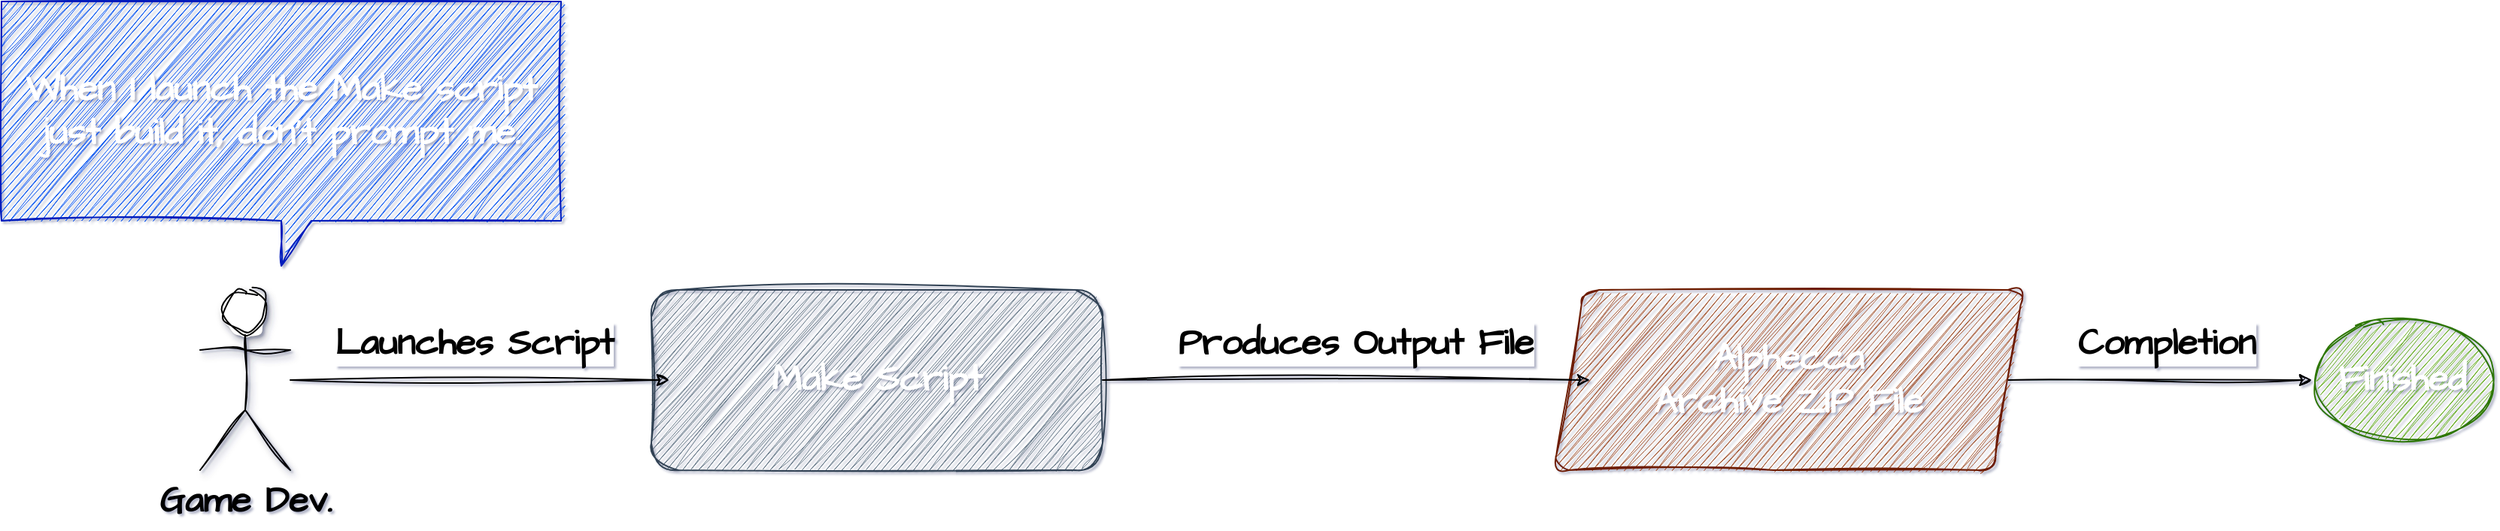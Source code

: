 <mxfile version="26.0.16" pages="6">
  <diagram name="High Level" id="-nhTlG4-kG9t7Pnq7_Eq">
    <mxGraphModel dx="4040" dy="1161" grid="1" gridSize="12" guides="1" tooltips="1" connect="1" arrows="1" fold="1" page="1" pageScale="1" pageWidth="1100" pageHeight="850" math="0" shadow="1">
      <root>
        <mxCell id="0" />
        <mxCell id="1" parent="0" />
        <mxCell id="aLAclq6h4Bst3J8l48EX-6" value="Game Dev." style="shape=umlActor;verticalLabelPosition=bottom;verticalAlign=top;html=1;outlineConnect=0;sketch=1;hachureGap=4;jiggle=2;curveFitting=1;fontFamily=Architects Daughter;fontSource=https%3A%2F%2Ffonts.googleapis.com%2Fcss%3Ffamily%3DArchitects%2BDaughter;shadow=1;fontStyle=1;fontSize=24;" parent="1" vertex="1">
          <mxGeometry x="-756" y="461" width="60" height="120" as="geometry" />
        </mxCell>
        <mxCell id="aLAclq6h4Bst3J8l48EX-14" style="edgeStyle=orthogonalEdgeStyle;rounded=0;sketch=1;hachureGap=4;jiggle=2;curveFitting=1;orthogonalLoop=1;jettySize=auto;html=1;entryX=0;entryY=0.5;entryDx=0;entryDy=0;fontFamily=Architects Daughter;fontSource=https%3A%2F%2Ffonts.googleapis.com%2Fcss%3Ffamily%3DArchitects%2BDaughter;" parent="1" source="aLAclq6h4Bst3J8l48EX-7" target="aLAclq6h4Bst3J8l48EX-13" edge="1">
          <mxGeometry relative="1" as="geometry" />
        </mxCell>
        <mxCell id="aLAclq6h4Bst3J8l48EX-20" value="&lt;b&gt;&lt;font&gt;Completion&lt;/font&gt;&lt;/b&gt;" style="edgeLabel;html=1;align=center;verticalAlign=middle;resizable=0;points=[];sketch=1;hachureGap=4;jiggle=2;curveFitting=1;fontFamily=Architects Daughter;fontSource=https%3A%2F%2Ffonts.googleapis.com%2Fcss%3Ffamily%3DArchitects%2BDaughter;fontSize=24;" parent="aLAclq6h4Bst3J8l48EX-14" vertex="1" connectable="0">
          <mxGeometry x="0.137" y="-2" relative="1" as="geometry">
            <mxPoint x="-10" y="-26" as="offset" />
          </mxGeometry>
        </mxCell>
        <mxCell id="aLAclq6h4Bst3J8l48EX-7" value="Alphecca&lt;div&gt;Archive ZIP File&lt;/div&gt;" style="shape=parallelogram;perimeter=parallelogramPerimeter;whiteSpace=wrap;html=1;fixedSize=1;sketch=1;hachureGap=4;jiggle=2;curveFitting=1;fontFamily=Architects Daughter;fontSource=https%3A%2F%2Ffonts.googleapis.com%2Fcss%3Ffamily%3DArchitects%2BDaughter;rounded=1;fontSize=24;fontStyle=1;fillColor=#a0522d;fontColor=#ffffff;strokeColor=#6D1F00;" parent="1" vertex="1">
          <mxGeometry x="144" y="461" width="312" height="120" as="geometry" />
        </mxCell>
        <mxCell id="aLAclq6h4Bst3J8l48EX-8" value="Make Script" style="rounded=1;whiteSpace=wrap;html=1;sketch=1;hachureGap=4;jiggle=2;curveFitting=1;fontFamily=Architects Daughter;fontSource=https%3A%2F%2Ffonts.googleapis.com%2Fcss%3Ffamily%3DArchitects%2BDaughter;fontSize=24;fontStyle=1;fillColor=#647687;strokeColor=#314354;fontColor=#ffffff;" parent="1" vertex="1">
          <mxGeometry x="-456" y="461" width="300" height="120" as="geometry" />
        </mxCell>
        <mxCell id="aLAclq6h4Bst3J8l48EX-9" style="edgeStyle=orthogonalEdgeStyle;rounded=0;sketch=1;hachureGap=4;jiggle=2;curveFitting=1;orthogonalLoop=1;jettySize=auto;html=1;entryX=0.04;entryY=0.5;entryDx=0;entryDy=0;entryPerimeter=0;fontFamily=Architects Daughter;fontSource=https%3A%2F%2Ffonts.googleapis.com%2Fcss%3Ffamily%3DArchitects%2BDaughter;" parent="1" source="aLAclq6h4Bst3J8l48EX-6" target="aLAclq6h4Bst3J8l48EX-8" edge="1">
          <mxGeometry relative="1" as="geometry" />
        </mxCell>
        <mxCell id="aLAclq6h4Bst3J8l48EX-18" value="&lt;b&gt;&lt;font&gt;Launches Script&lt;/font&gt;&lt;/b&gt;" style="edgeLabel;html=1;align=center;verticalAlign=middle;resizable=0;points=[];sketch=1;hachureGap=4;jiggle=2;curveFitting=1;fontFamily=Architects Daughter;fontSource=https%3A%2F%2Ffonts.googleapis.com%2Fcss%3Ffamily%3DArchitects%2BDaughter;fontSize=24;" parent="aLAclq6h4Bst3J8l48EX-9" vertex="1" connectable="0">
          <mxGeometry x="-0.032" y="-5" relative="1" as="geometry">
            <mxPoint y="-29" as="offset" />
          </mxGeometry>
        </mxCell>
        <mxCell id="aLAclq6h4Bst3J8l48EX-10" style="edgeStyle=orthogonalEdgeStyle;rounded=0;sketch=1;hachureGap=4;jiggle=2;curveFitting=1;orthogonalLoop=1;jettySize=auto;html=1;entryX=0.077;entryY=0.5;entryDx=0;entryDy=0;entryPerimeter=0;fontFamily=Architects Daughter;fontSource=https%3A%2F%2Ffonts.googleapis.com%2Fcss%3Ffamily%3DArchitects%2BDaughter;" parent="1" source="aLAclq6h4Bst3J8l48EX-8" target="aLAclq6h4Bst3J8l48EX-7" edge="1">
          <mxGeometry relative="1" as="geometry" />
        </mxCell>
        <mxCell id="aLAclq6h4Bst3J8l48EX-19" value="&lt;b&gt;&lt;font&gt;Produces Output File&lt;/font&gt;&lt;/b&gt;" style="edgeLabel;html=1;align=center;verticalAlign=middle;resizable=0;points=[];sketch=1;hachureGap=4;jiggle=2;curveFitting=1;fontFamily=Architects Daughter;fontSource=https%3A%2F%2Ffonts.googleapis.com%2Fcss%3Ffamily%3DArchitects%2BDaughter;fontSize=24;" parent="aLAclq6h4Bst3J8l48EX-10" vertex="1" connectable="0">
          <mxGeometry x="-0.005" y="4" relative="1" as="geometry">
            <mxPoint x="7" y="-20" as="offset" />
          </mxGeometry>
        </mxCell>
        <mxCell id="aLAclq6h4Bst3J8l48EX-13" value="&lt;b&gt;&lt;font&gt;Finished&lt;/font&gt;&lt;/b&gt;" style="ellipse;whiteSpace=wrap;html=1;sketch=1;hachureGap=4;jiggle=2;curveFitting=1;fontFamily=Architects Daughter;fontSource=https%3A%2F%2Ffonts.googleapis.com%2Fcss%3Ffamily%3DArchitects%2BDaughter;fontSize=24;fillColor=#60a917;fontColor=#ffffff;strokeColor=#2D7600;" parent="1" vertex="1">
          <mxGeometry x="648" y="481" width="120" height="80" as="geometry" />
        </mxCell>
        <mxCell id="aLAclq6h4Bst3J8l48EX-22" value="&lt;b&gt;&lt;font style=&quot;font-size: 24px;&quot;&gt;When I launch the Make script just build it, don&#39;t prompt me.&lt;/font&gt;&lt;/b&gt;" style="shape=callout;whiteSpace=wrap;html=1;perimeter=calloutPerimeter;sketch=1;hachureGap=4;jiggle=2;curveFitting=1;fontFamily=Architects Daughter;fontSource=https%3A%2F%2Ffonts.googleapis.com%2Fcss%3Ffamily%3DArchitects%2BDaughter;fillColor=#0050ef;fontColor=#ffffff;strokeColor=#001DBC;" parent="1" vertex="1">
          <mxGeometry x="-888" y="269" width="372" height="176" as="geometry" />
        </mxCell>
      </root>
    </mxGraphModel>
  </diagram>
  <diagram id="RAIP8WqbPKQwYbwJJpqj" name="Flow Chart">
    <mxGraphModel dx="3300" dy="2068" grid="1" gridSize="12" guides="1" tooltips="1" connect="1" arrows="1" fold="1" page="1" pageScale="1" pageWidth="850" pageHeight="1100" math="0" shadow="1">
      <root>
        <mxCell id="0" />
        <mxCell id="1" parent="0" />
        <mxCell id="uhfCs4SEMX8J-N3ipxAv-6" style="edgeStyle=orthogonalEdgeStyle;rounded=1;sketch=1;hachureGap=4;jiggle=2;curveFitting=1;orthogonalLoop=1;jettySize=auto;html=1;entryX=0.5;entryY=0;entryDx=0;entryDy=0;fontFamily=Architects Daughter;fontSource=https%3A%2F%2Ffonts.googleapis.com%2Fcss%3Ffamily%3DArchitects%2BDaughter;fontSize=24;" parent="1" source="uhfCs4SEMX8J-N3ipxAv-1" target="uhfCs4SEMX8J-N3ipxAv-5" edge="1">
          <mxGeometry relative="1" as="geometry" />
        </mxCell>
        <mxCell id="uhfCs4SEMX8J-N3ipxAv-16" value="Prepare the Environment" style="edgeLabel;html=1;align=center;verticalAlign=middle;resizable=0;points=[];rounded=1;sketch=1;hachureGap=4;jiggle=2;curveFitting=1;fontFamily=Architects Daughter;fontSource=https%3A%2F%2Ffonts.googleapis.com%2Fcss%3Ffamily%3DArchitects%2BDaughter;fontStyle=1;fontSize=24;" parent="uhfCs4SEMX8J-N3ipxAv-6" vertex="1" connectable="0">
          <mxGeometry x="0.08" y="-1" relative="1" as="geometry">
            <mxPoint as="offset" />
          </mxGeometry>
        </mxCell>
        <mxCell id="uhfCs4SEMX8J-N3ipxAv-1" value="Start" style="ellipse;whiteSpace=wrap;html=1;sketch=1;hachureGap=4;jiggle=2;curveFitting=1;fontFamily=Architects Daughter;fontSource=https%3A%2F%2Ffonts.googleapis.com%2Fcss%3Ffamily%3DArchitects%2BDaughter;fontStyle=1;fontSize=24;rounded=1;fillColor=#0050ef;strokeColor=#001DBC;fontColor=#ffffff;" parent="1" vertex="1">
          <mxGeometry x="614" y="-792" width="120" height="80" as="geometry" />
        </mxCell>
        <mxCell id="uhfCs4SEMX8J-N3ipxAv-3" value="User: Launches Script" style="edgeStyle=orthogonalEdgeStyle;rounded=1;sketch=1;hachureGap=4;jiggle=2;curveFitting=1;orthogonalLoop=1;jettySize=auto;html=1;entryX=0.5;entryY=0;entryDx=0;entryDy=0;fontFamily=Architects Daughter;fontSource=https%3A%2F%2Ffonts.googleapis.com%2Fcss%3Ffamily%3DArchitects%2BDaughter;fontSize=24;fontStyle=1" parent="1" source="uhfCs4SEMX8J-N3ipxAv-2" target="uhfCs4SEMX8J-N3ipxAv-1" edge="1">
          <mxGeometry x="-0.085" y="24" relative="1" as="geometry">
            <mxPoint as="offset" />
          </mxGeometry>
        </mxCell>
        <mxCell id="uhfCs4SEMX8J-N3ipxAv-2" value="Game Dev." style="shape=umlActor;verticalLabelPosition=bottom;verticalAlign=top;html=1;outlineConnect=0;rounded=1;sketch=1;hachureGap=4;jiggle=2;curveFitting=1;fontFamily=Architects Daughter;fontSource=https%3A%2F%2Ffonts.googleapis.com%2Fcss%3Ffamily%3DArchitects%2BDaughter;fontSize=24;fontStyle=1" parent="1" vertex="1">
          <mxGeometry x="194" y="-924" width="72" height="144" as="geometry" />
        </mxCell>
        <mxCell id="uhfCs4SEMX8J-N3ipxAv-5" value="Initialize&lt;div&gt;Environment&lt;/div&gt;" style="rounded=1;whiteSpace=wrap;html=1;sketch=1;hachureGap=4;jiggle=2;curveFitting=1;fontFamily=Architects Daughter;fontSource=https%3A%2F%2Ffonts.googleapis.com%2Fcss%3Ffamily%3DArchitects%2BDaughter;fontSize=24;fillColor=#fff2cc;gradientColor=none;strokeColor=#d6b656;fontStyle=1" parent="1" vertex="1">
          <mxGeometry x="578" y="-612" width="192" height="96" as="geometry" />
        </mxCell>
        <mxCell id="uhfCs4SEMX8J-N3ipxAv-20" value="" style="edgeStyle=orthogonalEdgeStyle;rounded=1;sketch=1;hachureGap=4;jiggle=2;curveFitting=1;orthogonalLoop=1;jettySize=auto;html=1;fontFamily=Architects Daughter;fontSource=https%3A%2F%2Ffonts.googleapis.com%2Fcss%3Ffamily%3DArchitects%2BDaughter;fontSize=24;exitX=0.5;exitY=1;exitDx=0;exitDy=0;" parent="1" source="n_98dM26rzPeSA7YRddr-1" target="uhfCs4SEMX8J-N3ipxAv-19" edge="1">
          <mxGeometry relative="1" as="geometry">
            <mxPoint x="648" y="2424" as="sourcePoint" />
          </mxGeometry>
        </mxCell>
        <mxCell id="uhfCs4SEMX8J-N3ipxAv-21" value="&lt;b&gt;&lt;font&gt;Create Temporary Directory&lt;/font&gt;&lt;/b&gt;" style="edgeLabel;html=1;align=center;verticalAlign=middle;resizable=0;points=[];rounded=1;sketch=1;hachureGap=4;jiggle=2;curveFitting=1;fontFamily=Architects Daughter;fontSource=https%3A%2F%2Ffonts.googleapis.com%2Fcss%3Ffamily%3DArchitects%2BDaughter;fontSize=24;" parent="uhfCs4SEMX8J-N3ipxAv-20" vertex="1" connectable="0">
          <mxGeometry x="0.129" y="1" relative="1" as="geometry">
            <mxPoint x="-1" y="-103" as="offset" />
          </mxGeometry>
        </mxCell>
        <mxCell id="n_98dM26rzPeSA7YRddr-2" value="Clean the Environment" style="edgeStyle=orthogonalEdgeStyle;rounded=1;sketch=1;hachureGap=4;jiggle=2;curveFitting=1;orthogonalLoop=1;jettySize=auto;html=1;entryX=0.5;entryY=0;entryDx=0;entryDy=0;fontFamily=Architects Daughter;fontSource=https%3A%2F%2Ffonts.googleapis.com%2Fcss%3Ffamily%3DArchitects%2BDaughter;fontStyle=1;fontSize=24;exitX=0.5;exitY=1;exitDx=0;exitDy=0;" parent="1" source="O8DZHJ-JFutvU1bhPZdp-3" target="n_98dM26rzPeSA7YRddr-1" edge="1">
          <mxGeometry relative="1" as="geometry">
            <mxPoint x="850" y="1692" as="sourcePoint" />
          </mxGeometry>
        </mxCell>
        <mxCell id="uhfCs4SEMX8J-N3ipxAv-10" value="&lt;font&gt;Found File:&lt;/font&gt;&lt;div&gt;&lt;font&gt;%PROJDIR%/.Make.Instruction&lt;/font&gt;&lt;/div&gt;" style="rhombus;whiteSpace=wrap;html=1;rounded=1;sketch=1;hachureGap=4;jiggle=2;curveFitting=1;fontFamily=Architects Daughter;fontSource=https%3A%2F%2Ffonts.googleapis.com%2Fcss%3Ffamily%3DArchitects%2BDaughter;fillColor=#a20025;fontColor=#ffffff;strokeColor=#6F0000;fontSize=24;fontStyle=1" parent="1" vertex="1">
          <mxGeometry x="488" y="-432" width="371" height="312" as="geometry" />
        </mxCell>
        <mxCell id="uhfCs4SEMX8J-N3ipxAv-11" style="edgeStyle=orthogonalEdgeStyle;rounded=1;sketch=1;hachureGap=4;jiggle=2;curveFitting=1;orthogonalLoop=1;jettySize=auto;html=1;entryX=0.5;entryY=0.034;entryDx=0;entryDy=0;entryPerimeter=0;fontFamily=Architects Daughter;fontSource=https%3A%2F%2Ffonts.googleapis.com%2Fcss%3Ffamily%3DArchitects%2BDaughter;fontSize=24;" parent="1" source="uhfCs4SEMX8J-N3ipxAv-5" target="uhfCs4SEMX8J-N3ipxAv-10" edge="1">
          <mxGeometry relative="1" as="geometry" />
        </mxCell>
        <mxCell id="uhfCs4SEMX8J-N3ipxAv-18" value="Validate Path" style="edgeLabel;html=1;align=center;verticalAlign=middle;resizable=0;points=[];rounded=1;sketch=1;hachureGap=4;jiggle=2;curveFitting=1;fontFamily=Architects Daughter;fontSource=https%3A%2F%2Ffonts.googleapis.com%2Fcss%3Ffamily%3DArchitects%2BDaughter;fontStyle=1;fontSize=24;" parent="uhfCs4SEMX8J-N3ipxAv-11" vertex="1" connectable="0">
          <mxGeometry x="0.03" y="-3" relative="1" as="geometry">
            <mxPoint as="offset" />
          </mxGeometry>
        </mxCell>
        <mxCell id="uhfCs4SEMX8J-N3ipxAv-12" value="Stop&lt;div&gt;1&lt;/div&gt;" style="ellipse;whiteSpace=wrap;html=1;rounded=1;sketch=1;hachureGap=4;jiggle=2;curveFitting=1;fontFamily=Architects Daughter;fontSource=https%3A%2F%2Ffonts.googleapis.com%2Fcss%3Ffamily%3DArchitects%2BDaughter;fontStyle=1;fontSize=24;fillColor=#e51400;fontColor=#ffffff;strokeColor=#B20000;" parent="1" vertex="1">
          <mxGeometry x="170" y="-316" width="120" height="80" as="geometry" />
        </mxCell>
        <mxCell id="uhfCs4SEMX8J-N3ipxAv-13" style="edgeStyle=orthogonalEdgeStyle;rounded=1;sketch=1;hachureGap=4;jiggle=2;curveFitting=1;orthogonalLoop=1;jettySize=auto;html=1;entryX=1.1;entryY=0.5;entryDx=0;entryDy=0;entryPerimeter=0;fontFamily=Architects Daughter;fontSource=https%3A%2F%2Ffonts.googleapis.com%2Fcss%3Ffamily%3DArchitects%2BDaughter;fontSize=24;" parent="1" source="uhfCs4SEMX8J-N3ipxAv-10" target="uhfCs4SEMX8J-N3ipxAv-12" edge="1">
          <mxGeometry relative="1" as="geometry" />
        </mxCell>
        <mxCell id="uhfCs4SEMX8J-N3ipxAv-15" value="&lt;font&gt;&lt;b&gt;Not Found&lt;/b&gt;&lt;/font&gt;" style="edgeLabel;html=1;align=center;verticalAlign=middle;resizable=0;points=[];rounded=1;sketch=1;hachureGap=4;jiggle=2;curveFitting=1;fontFamily=Architects Daughter;fontSource=https%3A%2F%2Ffonts.googleapis.com%2Fcss%3Ffamily%3DArchitects%2BDaughter;fontSize=24;" parent="uhfCs4SEMX8J-N3ipxAv-13" vertex="1" connectable="0">
          <mxGeometry x="-0.004" y="-1" relative="1" as="geometry">
            <mxPoint y="-23" as="offset" />
          </mxGeometry>
        </mxCell>
        <mxCell id="uhfCs4SEMX8J-N3ipxAv-23" style="edgeStyle=orthogonalEdgeStyle;rounded=1;sketch=1;hachureGap=4;jiggle=2;curveFitting=1;orthogonalLoop=1;jettySize=auto;html=1;entryX=0.5;entryY=0;entryDx=0;entryDy=0;fontFamily=Architects Daughter;fontSource=https%3A%2F%2Ffonts.googleapis.com%2Fcss%3Ffamily%3DArchitects%2BDaughter;fontSize=24;" parent="1" source="uhfCs4SEMX8J-N3ipxAv-19" target="uhfCs4SEMX8J-N3ipxAv-22" edge="1">
          <mxGeometry relative="1" as="geometry" />
        </mxCell>
        <mxCell id="uhfCs4SEMX8J-N3ipxAv-29" value="Validate Directory Creation" style="edgeLabel;html=1;align=center;verticalAlign=middle;resizable=0;points=[];rounded=1;sketch=1;hachureGap=4;jiggle=2;curveFitting=1;fontFamily=Architects Daughter;fontSource=https%3A%2F%2Ffonts.googleapis.com%2Fcss%3Ffamily%3DArchitects%2BDaughter;fontStyle=1;fontSize=24;" parent="uhfCs4SEMX8J-N3ipxAv-23" vertex="1" connectable="0">
          <mxGeometry x="0.022" y="2" relative="1" as="geometry">
            <mxPoint as="offset" />
          </mxGeometry>
        </mxCell>
        <mxCell id="uhfCs4SEMX8J-N3ipxAv-19" value="&lt;span&gt;&lt;b&gt;Create Temporary Dir.&lt;/b&gt;&lt;/span&gt;&lt;div&gt;&lt;span&gt;&lt;b&gt;%PROJDIR%/.TMP-MAKE&lt;/b&gt;&lt;/span&gt;&lt;/div&gt;" style="whiteSpace=wrap;html=1;fontFamily=Architects Daughter;fillColor=#76608a;strokeColor=#432D57;fontColor=#ffffff;rounded=1;sketch=1;hachureGap=4;jiggle=2;curveFitting=1;fontSource=https%3A%2F%2Ffonts.googleapis.com%2Fcss%3Ffamily%3DArchitects%2BDaughter;fontSize=24;" parent="1" vertex="1">
          <mxGeometry x="510" y="2616" width="324" height="178" as="geometry" />
        </mxCell>
        <mxCell id="uhfCs4SEMX8J-N3ipxAv-26" style="edgeStyle=orthogonalEdgeStyle;rounded=1;sketch=1;hachureGap=4;jiggle=2;curveFitting=1;orthogonalLoop=1;jettySize=auto;html=1;entryX=1;entryY=0.5;entryDx=0;entryDy=0;fontFamily=Architects Daughter;fontSource=https%3A%2F%2Ffonts.googleapis.com%2Fcss%3Ffamily%3DArchitects%2BDaughter;fontSize=24;" parent="1" source="uhfCs4SEMX8J-N3ipxAv-22" target="uhfCs4SEMX8J-N3ipxAv-25" edge="1">
          <mxGeometry relative="1" as="geometry" />
        </mxCell>
        <mxCell id="uhfCs4SEMX8J-N3ipxAv-27" value="&lt;span&gt;&lt;b&gt;Not Created&lt;/b&gt;&lt;/span&gt;" style="edgeLabel;html=1;align=center;verticalAlign=middle;resizable=0;points=[];rounded=1;sketch=1;hachureGap=4;jiggle=2;curveFitting=1;fontFamily=Architects Daughter;fontSource=https%3A%2F%2Ffonts.googleapis.com%2Fcss%3Ffamily%3DArchitects%2BDaughter;fontSize=24;" parent="uhfCs4SEMX8J-N3ipxAv-26" vertex="1" connectable="0">
          <mxGeometry y="2" relative="1" as="geometry">
            <mxPoint y="-32" as="offset" />
          </mxGeometry>
        </mxCell>
        <mxCell id="uhfCs4SEMX8J-N3ipxAv-33" style="edgeStyle=orthogonalEdgeStyle;rounded=1;sketch=1;hachureGap=4;jiggle=2;curveFitting=1;orthogonalLoop=1;jettySize=auto;html=1;entryX=0.5;entryY=0;entryDx=0;entryDy=0;fontFamily=Architects Daughter;fontSource=https%3A%2F%2Ffonts.googleapis.com%2Fcss%3Ffamily%3DArchitects%2BDaughter;fontSize=24;" parent="1" source="uhfCs4SEMX8J-N3ipxAv-22" target="uhfCs4SEMX8J-N3ipxAv-32" edge="1">
          <mxGeometry relative="1" as="geometry" />
        </mxCell>
        <mxCell id="uhfCs4SEMX8J-N3ipxAv-35" value="&lt;span&gt;&lt;font&gt;Duplicate and Organize&lt;/font&gt;&lt;/span&gt;&lt;div&gt;&lt;span&gt;&lt;font&gt;Game Assets&lt;/font&gt;&lt;/span&gt;&lt;/div&gt;" style="edgeLabel;html=1;align=center;verticalAlign=middle;resizable=0;points=[];rounded=1;sketch=1;hachureGap=4;jiggle=2;curveFitting=1;fontFamily=Architects Daughter;fontSource=https%3A%2F%2Ffonts.googleapis.com%2Fcss%3Ffamily%3DArchitects%2BDaughter;fontStyle=1;labelBackgroundColor=default;fontSize=24;" parent="uhfCs4SEMX8J-N3ipxAv-33" vertex="1" connectable="0">
          <mxGeometry x="0.023" y="-2" relative="1" as="geometry">
            <mxPoint as="offset" />
          </mxGeometry>
        </mxCell>
        <mxCell id="uhfCs4SEMX8J-N3ipxAv-22" value="Created the&lt;div&gt;Temporary Directory&lt;/div&gt;" style="rhombus;whiteSpace=wrap;html=1;rounded=1;sketch=1;hachureGap=4;jiggle=2;curveFitting=1;fontFamily=Architects Daughter;fontSource=https%3A%2F%2Ffonts.googleapis.com%2Fcss%3Ffamily%3DArchitects%2BDaughter;fontSize=24;fontStyle=1;fillColor=#6d8764;fontColor=#ffffff;strokeColor=#3A5431;" parent="1" vertex="1">
          <mxGeometry x="472" y="2976" width="400" height="276" as="geometry" />
        </mxCell>
        <mxCell id="uhfCs4SEMX8J-N3ipxAv-25" value="Stop&lt;div&gt;4&lt;/div&gt;" style="ellipse;whiteSpace=wrap;html=1;rounded=1;sketch=1;hachureGap=4;jiggle=2;curveFitting=1;fontFamily=Architects Daughter;fontSource=https%3A%2F%2Ffonts.googleapis.com%2Fcss%3Ffamily%3DArchitects%2BDaughter;fontStyle=1;fontSize=24;fillColor=#e51400;fontColor=#ffffff;strokeColor=#B20000;" parent="1" vertex="1">
          <mxGeometry x="168" y="3074" width="120" height="80" as="geometry" />
        </mxCell>
        <mxCell id="uhfCs4SEMX8J-N3ipxAv-32" value="&lt;b&gt;&lt;font&gt;Duplicate and Organize Game Assets&lt;/font&gt;&lt;/b&gt;&lt;div&gt;&lt;b&gt;&lt;font&gt;into ZDoom&#39;s ZIP Filesystem Structure&lt;/font&gt;&lt;/b&gt;&lt;/div&gt;&lt;div&gt;&lt;b&gt;&lt;font&gt;into Temporary Directory&lt;/font&gt;&lt;/b&gt;&lt;/div&gt;" style="shape=process;whiteSpace=wrap;html=1;backgroundOutline=1;rounded=1;sketch=1;hachureGap=4;jiggle=2;curveFitting=1;fontFamily=Architects Daughter;fontSource=https%3A%2F%2Ffonts.googleapis.com%2Fcss%3Ffamily%3DArchitects%2BDaughter;fillColor=#647687;fontColor=#ffffff;strokeColor=#314354;fontSize=24;" parent="1" vertex="1">
          <mxGeometry x="369" y="3480" width="606" height="216" as="geometry" />
        </mxCell>
        <mxCell id="uhfCs4SEMX8J-N3ipxAv-45" style="edgeStyle=orthogonalEdgeStyle;rounded=1;sketch=1;hachureGap=4;jiggle=2;curveFitting=1;orthogonalLoop=1;jettySize=auto;html=1;entryX=1;entryY=0.5;entryDx=0;entryDy=0;fontFamily=Architects Daughter;fontSource=https%3A%2F%2Ffonts.googleapis.com%2Fcss%3Ffamily%3DArchitects%2BDaughter;fontSize=24;exitX=0;exitY=0.5;exitDx=0;exitDy=0;" parent="1" source="E3x43adVUu6hxOkxUcbc-1" target="uhfCs4SEMX8J-N3ipxAv-44" edge="1">
          <mxGeometry relative="1" as="geometry">
            <mxPoint x="-984" y="4654" as="sourcePoint" />
          </mxGeometry>
        </mxCell>
        <mxCell id="uhfCs4SEMX8J-N3ipxAv-46" value="&lt;b&gt;&lt;font&gt;Terminate with Failure&lt;/font&gt;&lt;/b&gt;" style="edgeLabel;html=1;align=center;verticalAlign=middle;resizable=0;points=[];rounded=1;sketch=1;hachureGap=4;jiggle=2;curveFitting=1;fontFamily=Architects Daughter;fontSource=https%3A%2F%2Ffonts.googleapis.com%2Fcss%3Ffamily%3DArchitects%2BDaughter;fontSize=24;" parent="uhfCs4SEMX8J-N3ipxAv-45" vertex="1" connectable="0">
          <mxGeometry x="0.01" y="4" relative="1" as="geometry">
            <mxPoint y="-34" as="offset" />
          </mxGeometry>
        </mxCell>
        <mxCell id="uhfCs4SEMX8J-N3ipxAv-48" style="edgeStyle=orthogonalEdgeStyle;rounded=1;sketch=1;hachureGap=4;jiggle=2;curveFitting=1;orthogonalLoop=1;jettySize=auto;html=1;entryX=0.5;entryY=0;entryDx=0;entryDy=0;fontFamily=Architects Daughter;fontSource=https%3A%2F%2Ffonts.googleapis.com%2Fcss%3Ffamily%3DArchitects%2BDaughter;fontSize=24;" parent="1" source="uhfCs4SEMX8J-N3ipxAv-36" target="uhfCs4SEMX8J-N3ipxAv-47" edge="1">
          <mxGeometry relative="1" as="geometry" />
        </mxCell>
        <mxCell id="uhfCs4SEMX8J-N3ipxAv-50" value="&lt;b&gt;&lt;font&gt;Compact Files&lt;/font&gt;&lt;/b&gt;" style="edgeLabel;html=1;align=center;verticalAlign=middle;resizable=0;points=[];rounded=1;sketch=1;hachureGap=4;jiggle=2;curveFitting=1;fontFamily=Architects Daughter;fontSource=https%3A%2F%2Ffonts.googleapis.com%2Fcss%3Ffamily%3DArchitects%2BDaughter;fontSize=24;" parent="uhfCs4SEMX8J-N3ipxAv-48" vertex="1" connectable="0">
          <mxGeometry x="0.01" y="-2" relative="1" as="geometry">
            <mxPoint as="offset" />
          </mxGeometry>
        </mxCell>
        <mxCell id="E3x43adVUu6hxOkxUcbc-4" value="&lt;b&gt;&lt;font style=&quot;font-size: 24px;&quot;&gt;Operation Failed&lt;/font&gt;&lt;/b&gt;" style="edgeStyle=orthogonalEdgeStyle;rounded=1;sketch=1;hachureGap=4;jiggle=2;curveFitting=1;orthogonalLoop=1;jettySize=auto;html=1;entryX=1;entryY=0.5;entryDx=0;entryDy=0;fontFamily=Architects Daughter;fontSource=https%3A%2F%2Ffonts.googleapis.com%2Fcss%3Ffamily%3DArchitects%2BDaughter;" parent="1" source="uhfCs4SEMX8J-N3ipxAv-36" target="E3x43adVUu6hxOkxUcbc-1" edge="1">
          <mxGeometry x="0.015" y="-30" relative="1" as="geometry">
            <mxPoint as="offset" />
          </mxGeometry>
        </mxCell>
        <mxCell id="uhfCs4SEMX8J-N3ipxAv-36" value="&lt;b&gt;&lt;font&gt;Duplication and Organization&lt;/font&gt;&lt;/b&gt;&lt;div&gt;&lt;b&gt;&lt;font&gt;was completed&lt;/font&gt;&lt;/b&gt;&lt;/div&gt;" style="rhombus;whiteSpace=wrap;html=1;rounded=1;sketch=1;hachureGap=4;jiggle=2;curveFitting=1;fontFamily=Architects Daughter;fontSource=https%3A%2F%2Ffonts.googleapis.com%2Fcss%3Ffamily%3DArchitects%2BDaughter;fillColor=#d5e8d4;gradientColor=none;strokeColor=#82b366;fontSize=24;" parent="1" vertex="1">
          <mxGeometry x="460" y="3900" width="424" height="324" as="geometry" />
        </mxCell>
        <UserObject label="Duplicate" link="data:page/id,qSSEfx54DdXp2Mcly2g3" id="uhfCs4SEMX8J-N3ipxAv-38">
          <mxCell style="verticalLabelPosition=bottom;verticalAlign=top;html=1;shape=offPageConnector;rounded=0;size=0.5;sketch=1;hachureGap=4;jiggle=2;curveFitting=1;fontFamily=Architects Daughter;fontSource=https%3A%2F%2Ffonts.googleapis.com%2Fcss%3Ffamily%3DArchitects%2BDaughter;fontSize=24;fontStyle=1;fillColor=#f8cecc;strokeColor=#b85450;gradientColor=none;" parent="1" vertex="1">
            <mxGeometry x="1308" y="3516" width="168" height="144" as="geometry" />
          </mxCell>
        </UserObject>
        <mxCell id="uhfCs4SEMX8J-N3ipxAv-39" value="" style="shape=link;html=1;rounded=1;sketch=1;hachureGap=4;jiggle=2;curveFitting=1;fontFamily=Architects Daughter;fontSource=https%3A%2F%2Ffonts.googleapis.com%2Fcss%3Ffamily%3DArchitects%2BDaughter;exitX=1;exitY=0.5;exitDx=0;exitDy=0;entryX=0;entryY=0.5;entryDx=0;entryDy=0;fontSize=24;" parent="1" source="uhfCs4SEMX8J-N3ipxAv-32" target="uhfCs4SEMX8J-N3ipxAv-38" edge="1">
          <mxGeometry width="100" relative="1" as="geometry">
            <mxPoint x="1056" y="3588" as="sourcePoint" />
            <mxPoint x="1156" y="3588" as="targetPoint" />
          </mxGeometry>
        </mxCell>
        <mxCell id="uhfCs4SEMX8J-N3ipxAv-41" value="&lt;b&gt;&lt;font&gt;Defined in&lt;/font&gt;&lt;/b&gt;&lt;div&gt;&lt;b&gt;&lt;font&gt;&#39;Flow Chart - Duplicate&#39;&lt;/font&gt;&lt;/b&gt;&lt;/div&gt;" style="edgeLabel;html=1;align=center;verticalAlign=middle;resizable=0;points=[];rounded=1;sketch=1;hachureGap=4;jiggle=2;curveFitting=1;fontFamily=Architects Daughter;fontSource=https%3A%2F%2Ffonts.googleapis.com%2Fcss%3Ffamily%3DArchitects%2BDaughter;fontSize=24;" parent="uhfCs4SEMX8J-N3ipxAv-39" vertex="1" connectable="0">
          <mxGeometry x="-0.001" y="1" relative="1" as="geometry">
            <mxPoint y="-47" as="offset" />
          </mxGeometry>
        </mxCell>
        <mxCell id="uhfCs4SEMX8J-N3ipxAv-42" style="edgeStyle=orthogonalEdgeStyle;rounded=1;sketch=1;hachureGap=4;jiggle=2;curveFitting=1;orthogonalLoop=1;jettySize=auto;html=1;entryX=0.498;entryY=0.027;entryDx=0;entryDy=0;entryPerimeter=0;fontFamily=Architects Daughter;fontSource=https%3A%2F%2Ffonts.googleapis.com%2Fcss%3Ffamily%3DArchitects%2BDaughter;fontSize=24;" parent="1" source="uhfCs4SEMX8J-N3ipxAv-32" target="uhfCs4SEMX8J-N3ipxAv-36" edge="1">
          <mxGeometry relative="1" as="geometry" />
        </mxCell>
        <mxCell id="uhfCs4SEMX8J-N3ipxAv-43" value="&lt;b&gt;&lt;font&gt;Check Operation State&lt;/font&gt;&lt;/b&gt;" style="edgeLabel;html=1;align=center;verticalAlign=middle;resizable=0;points=[];rounded=1;sketch=1;hachureGap=4;jiggle=2;curveFitting=1;fontFamily=Architects Daughter;fontSource=https%3A%2F%2Ffonts.googleapis.com%2Fcss%3Ffamily%3DArchitects%2BDaughter;fontSize=24;" parent="uhfCs4SEMX8J-N3ipxAv-42" vertex="1" connectable="0">
          <mxGeometry x="-0.004" relative="1" as="geometry">
            <mxPoint as="offset" />
          </mxGeometry>
        </mxCell>
        <mxCell id="uhfCs4SEMX8J-N3ipxAv-44" value="Stop&lt;div&gt;5&lt;/div&gt;" style="ellipse;whiteSpace=wrap;html=1;rounded=1;sketch=1;hachureGap=4;jiggle=2;curveFitting=1;fontFamily=Architects Daughter;fontSource=https%3A%2F%2Ffonts.googleapis.com%2Fcss%3Ffamily%3DArchitects%2BDaughter;fontStyle=1;fontSize=24;fillColor=#e51400;fontColor=#ffffff;strokeColor=#B20000;" parent="1" vertex="1">
          <mxGeometry x="-768" y="4022" width="120" height="80" as="geometry" />
        </mxCell>
        <mxCell id="uhfCs4SEMX8J-N3ipxAv-47" value="&lt;b&gt;&lt;font&gt;Compact the Game Assets from the Temporary Directory into a Zip File&lt;/font&gt;&lt;/b&gt;&lt;div&gt;&lt;b&gt;&lt;font&gt;&lt;br&gt;&lt;/font&gt;&lt;/b&gt;&lt;/div&gt;&lt;div&gt;&lt;span&gt;&lt;b&gt;&lt;i&gt;%PROJDIR%/Output/%PROJNAME%_%DATE%-%TIME%.PK3&lt;/i&gt;&lt;/b&gt;&lt;/span&gt;&lt;/div&gt;" style="rounded=1;whiteSpace=wrap;html=1;sketch=1;hachureGap=4;jiggle=2;curveFitting=1;fontFamily=Architects Daughter;fontSource=https%3A%2F%2Ffonts.googleapis.com%2Fcss%3Ffamily%3DArchitects%2BDaughter;fillColor=#1ba1e2;fontColor=#ffffff;strokeColor=#006EAF;fontSize=24;" parent="1" vertex="1">
          <mxGeometry x="360" y="4392" width="624" height="216" as="geometry" />
        </mxCell>
        <mxCell id="uhfCs4SEMX8J-N3ipxAv-54" value="&lt;b&gt;&lt;font&gt;Failed to Create ZIP File&lt;/font&gt;&lt;/b&gt;" style="edgeStyle=orthogonalEdgeStyle;rounded=1;sketch=1;hachureGap=4;jiggle=2;curveFitting=1;orthogonalLoop=1;jettySize=auto;html=1;entryX=1;entryY=0.5;entryDx=0;entryDy=0;fontFamily=Architects Daughter;fontSource=https%3A%2F%2Ffonts.googleapis.com%2Fcss%3Ffamily%3DArchitects%2BDaughter;fontSize=24;" parent="1" source="uhfCs4SEMX8J-N3ipxAv-51" target="E3x43adVUu6hxOkxUcbc-2" edge="1">
          <mxGeometry x="-0.015" y="-18" relative="1" as="geometry">
            <mxPoint x="18" y="-18" as="offset" />
          </mxGeometry>
        </mxCell>
        <mxCell id="uhfCs4SEMX8J-N3ipxAv-56" value="&lt;b&gt;Finished&lt;/b&gt;" style="edgeStyle=orthogonalEdgeStyle;rounded=1;sketch=1;hachureGap=4;jiggle=2;curveFitting=1;orthogonalLoop=1;jettySize=auto;html=1;entryX=0.5;entryY=0;entryDx=0;entryDy=0;fontFamily=Architects Daughter;fontSource=https%3A%2F%2Ffonts.googleapis.com%2Fcss%3Ffamily%3DArchitects%2BDaughter;fontSize=24;exitX=0.497;exitY=0.985;exitDx=0;exitDy=0;exitPerimeter=0;" parent="1" source="n_98dM26rzPeSA7YRddr-12" target="uhfCs4SEMX8J-N3ipxAv-55" edge="1">
          <mxGeometry relative="1" as="geometry">
            <mxPoint x="672" y="6384" as="sourcePoint" />
          </mxGeometry>
        </mxCell>
        <mxCell id="n_98dM26rzPeSA7YRddr-13" value="Remove Temporary Directory" style="edgeStyle=orthogonalEdgeStyle;rounded=1;sketch=1;hachureGap=4;jiggle=2;curveFitting=1;orthogonalLoop=1;jettySize=auto;html=1;entryX=0.5;entryY=0;entryDx=0;entryDy=0;fontFamily=Architects Daughter;fontSource=https%3A%2F%2Ffonts.googleapis.com%2Fcss%3Ffamily%3DArchitects%2BDaughter;fontStyle=1;fontSize=24;" parent="1" source="uhfCs4SEMX8J-N3ipxAv-51" target="n_98dM26rzPeSA7YRddr-11" edge="1">
          <mxGeometry relative="1" as="geometry" />
        </mxCell>
        <mxCell id="uhfCs4SEMX8J-N3ipxAv-51" value="Created the ZIP&lt;div&gt;Archive File&lt;/div&gt;" style="rhombus;whiteSpace=wrap;html=1;rounded=1;sketch=1;hachureGap=4;jiggle=2;curveFitting=1;fontFamily=Architects Daughter;fontSource=https%3A%2F%2Ffonts.googleapis.com%2Fcss%3Ffamily%3DArchitects%2BDaughter;fontSize=24;fontStyle=1;fillColor=#6a00ff;fontColor=#ffffff;strokeColor=#3700CC;" parent="1" vertex="1">
          <mxGeometry x="474" y="4824" width="396" height="348" as="geometry" />
        </mxCell>
        <mxCell id="uhfCs4SEMX8J-N3ipxAv-52" value="&lt;b&gt;&lt;font&gt;Validate Archive File Created&lt;/font&gt;&lt;/b&gt;" style="edgeStyle=orthogonalEdgeStyle;rounded=1;sketch=1;hachureGap=4;jiggle=2;curveFitting=1;orthogonalLoop=1;jettySize=auto;html=1;entryX=0.501;entryY=0.024;entryDx=0;entryDy=0;entryPerimeter=0;fontFamily=Architects Daughter;fontSource=https%3A%2F%2Ffonts.googleapis.com%2Fcss%3Ffamily%3DArchitects%2BDaughter;fontSize=24;" parent="1" source="uhfCs4SEMX8J-N3ipxAv-47" target="uhfCs4SEMX8J-N3ipxAv-51" edge="1">
          <mxGeometry relative="1" as="geometry" />
        </mxCell>
        <mxCell id="uhfCs4SEMX8J-N3ipxAv-53" value="Stop&lt;div&gt;6&lt;/div&gt;" style="ellipse;whiteSpace=wrap;html=1;rounded=1;sketch=1;hachureGap=4;jiggle=2;curveFitting=1;fontFamily=Architects Daughter;fontSource=https%3A%2F%2Ffonts.googleapis.com%2Fcss%3Ffamily%3DArchitects%2BDaughter;fontStyle=1;fontSize=24;fillColor=#e51400;fontColor=#ffffff;strokeColor=#B20000;" parent="1" vertex="1">
          <mxGeometry x="-768" y="4958" width="120" height="80" as="geometry" />
        </mxCell>
        <mxCell id="uhfCs4SEMX8J-N3ipxAv-55" value="Done&lt;div&gt;0&lt;/div&gt;" style="ellipse;whiteSpace=wrap;html=1;rounded=1;sketch=1;hachureGap=4;jiggle=2;curveFitting=1;fontFamily=Architects Daughter;fontSource=https%3A%2F%2Ffonts.googleapis.com%2Fcss%3Ffamily%3DArchitects%2BDaughter;fontSize=24;fontStyle=1;fillColor=#60a917;strokeColor=#2D7600;fontColor=#ffffff;" parent="1" vertex="1">
          <mxGeometry x="612" y="6276" width="120" height="80" as="geometry" />
        </mxCell>
        <UserObject label="&lt;b&gt;ZDoom Wiki&lt;/b&gt;" link="https://zdoom.org/wiki/Using_ZIPs_as_WAD_replacement" linkTarget="_blank" id="7_X30gQ8Rm_TJm7eTgFW-1">
          <mxCell style="ellipse;shape=cloud;whiteSpace=wrap;html=1;rounded=1;sketch=1;hachureGap=4;jiggle=2;curveFitting=1;fontFamily=Architects Daughter;fontSource=https%3A%2F%2Ffonts.googleapis.com%2Fcss%3Ffamily%3DArchitects%2BDaughter;fontSize=24;fillColor=#dae8fc;strokeColor=#6c8ebf;gradientColor=none;" parent="1" vertex="1">
            <mxGeometry x="-48" y="3444" width="240" height="152" as="geometry" />
          </mxCell>
        </UserObject>
        <mxCell id="7_X30gQ8Rm_TJm7eTgFW-2" value="" style="endArrow=none;dashed=1;html=1;dashPattern=1 3;strokeWidth=2;rounded=1;sketch=1;hachureGap=4;jiggle=2;curveFitting=1;fontFamily=Architects Daughter;fontSource=https%3A%2F%2Ffonts.googleapis.com%2Fcss%3Ffamily%3DArchitects%2BDaughter;entryX=0;entryY=0.5;entryDx=0;entryDy=0;exitX=0.875;exitY=0.5;exitDx=0;exitDy=0;exitPerimeter=0;fontSize=24;" parent="1" source="7_X30gQ8Rm_TJm7eTgFW-1" target="uhfCs4SEMX8J-N3ipxAv-32" edge="1">
          <mxGeometry width="50" height="50" relative="1" as="geometry">
            <mxPoint x="180" y="3674" as="sourcePoint" />
            <mxPoint x="230" y="3624" as="targetPoint" />
          </mxGeometry>
        </mxCell>
        <mxCell id="7_X30gQ8Rm_TJm7eTgFW-4" value="&lt;b&gt;&lt;font style=&quot;font-size: 24px;&quot;&gt;NOTE&lt;/font&gt;&lt;/b&gt;" style="shape=flexArrow;endArrow=classic;startArrow=classic;html=1;rounded=1;sketch=1;hachureGap=4;jiggle=2;curveFitting=1;fontFamily=Architects Daughter;fontSource=https%3A%2F%2Ffonts.googleapis.com%2Fcss%3Ffamily%3DArchitects%2BDaughter;exitX=1;exitY=0.5;exitDx=0;exitDy=0;entryX=0;entryY=0.5;entryDx=0;entryDy=0;dashed=1;" parent="1" source="uhfCs4SEMX8J-N3ipxAv-5" target="_eGOUIHq85ly8DznU-0h-16" edge="1">
          <mxGeometry width="100" height="100" relative="1" as="geometry">
            <mxPoint x="938" y="-548" as="sourcePoint" />
            <mxPoint x="1044" y="-561" as="targetPoint" />
          </mxGeometry>
        </mxCell>
        <mxCell id="n_98dM26rzPeSA7YRddr-4" value="&lt;b&gt;&lt;font style=&quot;font-size: 24px;&quot;&gt;Found the Temporary Directory&lt;/font&gt;&lt;/b&gt;" style="edgeStyle=orthogonalEdgeStyle;rounded=1;sketch=1;hachureGap=4;jiggle=2;curveFitting=1;orthogonalLoop=1;jettySize=auto;html=1;entryX=1;entryY=0.5;entryDx=0;entryDy=0;fontFamily=Architects Daughter;fontSource=https%3A%2F%2Ffonts.googleapis.com%2Fcss%3Ffamily%3DArchitects%2BDaughter;" parent="1" source="n_98dM26rzPeSA7YRddr-1" target="n_98dM26rzPeSA7YRddr-3" edge="1">
          <mxGeometry x="0.005" y="-30" relative="1" as="geometry">
            <mxPoint as="offset" />
          </mxGeometry>
        </mxCell>
        <mxCell id="n_98dM26rzPeSA7YRddr-1" value="&lt;div&gt;&lt;span style=&quot;&quot;&gt;&lt;font style=&quot;color: rgb(255, 255, 255);&quot;&gt;Directory Already Exists&lt;/font&gt;&lt;/span&gt;&lt;/div&gt;&lt;span style=&quot;&quot;&gt;&lt;font style=&quot;color: rgb(255, 255, 255);&quot;&gt;%PROJDIR%/.TMP-MAKE&lt;/font&gt;&lt;/span&gt;" style="rhombus;whiteSpace=wrap;html=1;rounded=1;sketch=1;hachureGap=4;jiggle=2;curveFitting=1;fontFamily=Architects Daughter;fontSource=https%3A%2F%2Ffonts.googleapis.com%2Fcss%3Ffamily%3DArchitects%2BDaughter;fontSize=24;fontStyle=1;fillColor=#fa6800;strokeColor=#C73500;fontColor=#000000;labelBackgroundColor=none;" parent="1" vertex="1">
          <mxGeometry x="494" y="1788" width="356" height="348" as="geometry" />
        </mxCell>
        <UserObject label="Validate Directory Deleted" id="n_98dM26rzPeSA7YRddr-6">
          <mxCell style="edgeStyle=orthogonalEdgeStyle;rounded=1;sketch=1;hachureGap=4;jiggle=2;curveFitting=1;orthogonalLoop=1;jettySize=auto;html=1;fontFamily=Architects Daughter;fontSource=https%3A%2F%2Ffonts.googleapis.com%2Fcss%3Ffamily%3DArchitects%2BDaughter;fontStyle=1;fontSize=24;" parent="1" source="n_98dM26rzPeSA7YRddr-3" target="n_98dM26rzPeSA7YRddr-5" edge="1">
            <mxGeometry relative="1" as="geometry" />
          </mxCell>
        </UserObject>
        <mxCell id="n_98dM26rzPeSA7YRddr-3" value="Delete the Directory, recursively&lt;div&gt;%PROJDIR%/.TMP-MAKE&lt;/div&gt;" style="rounded=1;whiteSpace=wrap;html=1;sketch=1;hachureGap=4;jiggle=2;curveFitting=1;fontFamily=Architects Daughter;fontSource=https%3A%2F%2Ffonts.googleapis.com%2Fcss%3Ffamily%3DArchitects%2BDaughter;fontStyle=1;fontSize=24;fillColor=#d5e8d4;strokeColor=#82b366;" parent="1" vertex="1">
          <mxGeometry x="-396" y="1848" width="444" height="228" as="geometry" />
        </mxCell>
        <mxCell id="n_98dM26rzPeSA7YRddr-8" value="Previous Temp. Not Deleted" style="edgeStyle=orthogonalEdgeStyle;rounded=1;sketch=1;hachureGap=4;jiggle=2;curveFitting=1;orthogonalLoop=1;jettySize=auto;html=1;entryX=1;entryY=0.5;entryDx=0;entryDy=0;fontFamily=Architects Daughter;fontSource=https%3A%2F%2Ffonts.googleapis.com%2Fcss%3Ffamily%3DArchitects%2BDaughter;fontSize=24;fontStyle=1" parent="1" source="n_98dM26rzPeSA7YRddr-5" target="n_98dM26rzPeSA7YRddr-7" edge="1">
          <mxGeometry y="-30" relative="1" as="geometry">
            <mxPoint as="offset" />
          </mxGeometry>
        </mxCell>
        <mxCell id="n_98dM26rzPeSA7YRddr-9" value="Create New Temporary Directory" style="edgeStyle=orthogonalEdgeStyle;rounded=1;sketch=1;hachureGap=4;jiggle=2;curveFitting=1;orthogonalLoop=1;jettySize=auto;html=1;entryX=0.5;entryY=0;entryDx=0;entryDy=0;fontFamily=Architects Daughter;fontSource=https%3A%2F%2Ffonts.googleapis.com%2Fcss%3Ffamily%3DArchitects%2BDaughter;fontStyle=1;fontSize=24;" parent="1" source="n_98dM26rzPeSA7YRddr-5" target="uhfCs4SEMX8J-N3ipxAv-19" edge="1">
          <mxGeometry x="-0.082" y="18" relative="1" as="geometry">
            <mxPoint as="offset" />
          </mxGeometry>
        </mxCell>
        <mxCell id="n_98dM26rzPeSA7YRddr-5" value="Successfully Removed&lt;div&gt;the Temporary Directory&lt;/div&gt;" style="rhombus;whiteSpace=wrap;html=1;rounded=1;sketch=1;hachureGap=4;jiggle=2;curveFitting=1;fontFamily=Architects Daughter;fontSource=https%3A%2F%2Ffonts.googleapis.com%2Fcss%3Ffamily%3DArchitects%2BDaughter;fontStyle=1;fontSize=24;fillColor=#1ba1e2;fontColor=#ffffff;strokeColor=#006EAF;" parent="1" vertex="1">
          <mxGeometry x="-360" y="2280" width="372" height="372" as="geometry" />
        </mxCell>
        <mxCell id="n_98dM26rzPeSA7YRddr-7" value="Stop&lt;div&gt;3&lt;/div&gt;" style="ellipse;whiteSpace=wrap;html=1;rounded=1;sketch=1;hachureGap=4;jiggle=2;curveFitting=1;fontFamily=Architects Daughter;fontSource=https%3A%2F%2Ffonts.googleapis.com%2Fcss%3Ffamily%3DArchitects%2BDaughter;fontStyle=1;fontSize=24;fillColor=#e51400;fontColor=#ffffff;strokeColor=#B20000;" parent="1" vertex="1">
          <mxGeometry x="-840" y="2426" width="120" height="80" as="geometry" />
        </mxCell>
        <mxCell id="n_98dM26rzPeSA7YRddr-11" value="Delete the Directory, recursively&lt;div&gt;%PROJDIR%/.TMP-MAKE&lt;/div&gt;" style="rounded=1;whiteSpace=wrap;html=1;sketch=1;hachureGap=4;jiggle=2;curveFitting=1;fontFamily=Architects Daughter;fontSource=https%3A%2F%2Ffonts.googleapis.com%2Fcss%3Ffamily%3DArchitects%2BDaughter;fontStyle=1;fontSize=24;fillColor=#d80073;fontColor=#ffffff;strokeColor=#A50040;" parent="1" vertex="1">
          <mxGeometry x="450" y="5388" width="444" height="228" as="geometry" />
        </mxCell>
        <mxCell id="n_98dM26rzPeSA7YRddr-16" value="Failed to Delete Directory" style="edgeStyle=orthogonalEdgeStyle;rounded=1;sketch=1;hachureGap=4;jiggle=2;curveFitting=1;orthogonalLoop=1;jettySize=auto;html=1;entryX=1;entryY=0.5;entryDx=0;entryDy=0;fontFamily=Architects Daughter;fontSource=https%3A%2F%2Ffonts.googleapis.com%2Fcss%3Ffamily%3DArchitects%2BDaughter;fontStyle=1;fontSize=24;labelBackgroundColor=default;" parent="1" source="n_98dM26rzPeSA7YRddr-12" target="n_98dM26rzPeSA7YRddr-15" edge="1">
          <mxGeometry x="-0.026" y="-30" relative="1" as="geometry">
            <mxPoint as="offset" />
          </mxGeometry>
        </mxCell>
        <mxCell id="n_98dM26rzPeSA7YRddr-12" value="&lt;font&gt;Successfully Removed&lt;/font&gt;&lt;div&gt;&lt;font&gt;the Temporary Directory&lt;/font&gt;&lt;/div&gt;" style="rhombus;whiteSpace=wrap;html=1;rounded=1;sketch=1;hachureGap=4;jiggle=2;curveFitting=1;fontFamily=Architects Daughter;fontSource=https%3A%2F%2Ffonts.googleapis.com%2Fcss%3Ffamily%3DArchitects%2BDaughter;fontStyle=1;fontSize=24;fillColor=#76608a;fontColor=#ffffff;strokeColor=#432D57;" parent="1" vertex="1">
          <mxGeometry x="486" y="5784" width="372" height="372" as="geometry" />
        </mxCell>
        <mxCell id="n_98dM26rzPeSA7YRddr-14" value="Validate Directory Removal" style="edgeStyle=orthogonalEdgeStyle;rounded=1;sketch=1;hachureGap=4;jiggle=2;curveFitting=1;orthogonalLoop=1;jettySize=auto;html=1;entryX=0.497;entryY=0.02;entryDx=0;entryDy=0;entryPerimeter=0;fontFamily=Architects Daughter;fontSource=https%3A%2F%2Ffonts.googleapis.com%2Fcss%3Ffamily%3DArchitects%2BDaughter;fontStyle=1;fontSize=24;" parent="1" source="n_98dM26rzPeSA7YRddr-11" target="n_98dM26rzPeSA7YRddr-12" edge="1">
          <mxGeometry relative="1" as="geometry" />
        </mxCell>
        <mxCell id="n_98dM26rzPeSA7YRddr-15" value="Stop&lt;div&gt;7&lt;/div&gt;" style="ellipse;whiteSpace=wrap;html=1;rounded=1;sketch=1;hachureGap=4;jiggle=2;curveFitting=1;fontFamily=Architects Daughter;fontSource=https%3A%2F%2Ffonts.googleapis.com%2Fcss%3Ffamily%3DArchitects%2BDaughter;fontStyle=1;fontSize=24;fillColor=#e51400;fontColor=#ffffff;strokeColor=#B20000;" parent="1" vertex="1">
          <mxGeometry x="12" y="5930" width="120" height="80" as="geometry" />
        </mxCell>
        <mxCell id="E3x43adVUu6hxOkxUcbc-1" value="Delete the Directory, recursively&lt;div&gt;%PROJDIR%/.TMP-MAKE&lt;/div&gt;" style="rounded=1;whiteSpace=wrap;html=1;sketch=1;hachureGap=4;jiggle=2;curveFitting=1;fontFamily=Architects Daughter;fontSource=https%3A%2F%2Ffonts.googleapis.com%2Fcss%3Ffamily%3DArchitects%2BDaughter;fontStyle=1;fontSize=24;fillColor=#e51400;strokeColor=#B20000;fontColor=#ffffff;" parent="1" vertex="1">
          <mxGeometry x="-252" y="3948" width="444" height="228" as="geometry" />
        </mxCell>
        <mxCell id="E3x43adVUu6hxOkxUcbc-7" value="&lt;b&gt;&lt;font style=&quot;font-size: 24px;&quot;&gt;Terminate with Failure&lt;/font&gt;&lt;/b&gt;" style="edgeStyle=orthogonalEdgeStyle;rounded=1;sketch=1;hachureGap=4;jiggle=2;curveFitting=1;orthogonalLoop=1;jettySize=auto;html=1;entryX=1;entryY=0.5;entryDx=0;entryDy=0;fontFamily=Architects Daughter;fontSource=https%3A%2F%2Ffonts.googleapis.com%2Fcss%3Ffamily%3DArchitects%2BDaughter;" parent="1" source="E3x43adVUu6hxOkxUcbc-2" target="uhfCs4SEMX8J-N3ipxAv-53" edge="1">
          <mxGeometry x="0.006" y="-18" relative="1" as="geometry">
            <mxPoint as="offset" />
          </mxGeometry>
        </mxCell>
        <mxCell id="E3x43adVUu6hxOkxUcbc-2" value="Delete the Directory, recursively&lt;div&gt;%PROJDIR%/.TMP-MAKE&lt;/div&gt;" style="rounded=1;whiteSpace=wrap;html=1;sketch=1;hachureGap=4;jiggle=2;curveFitting=1;fontFamily=Architects Daughter;fontSource=https%3A%2F%2Ffonts.googleapis.com%2Fcss%3Ffamily%3DArchitects%2BDaughter;fontStyle=1;fontSize=24;fillColor=#e51400;strokeColor=#B20000;fontColor=#ffffff;" parent="1" vertex="1">
          <mxGeometry x="-310" y="4884" width="444" height="228" as="geometry" />
        </mxCell>
        <mxCell id="heXqW_urml8xHIXBPeoO-1" value="This flowchart will illustrate how the Make script will compile the Alphecca project&#39;s game asset files into a ZIP (PK3) archive data file.&lt;div&gt;&lt;br&gt;&lt;/div&gt;&lt;div style=&quot;&quot;&gt;Requires the .Make.Instruction file to be in the same location as the Make script.&lt;/div&gt;&lt;div style=&quot;&quot;&gt;&lt;br&gt;&lt;/div&gt;&lt;div style=&quot;&quot;&gt;&lt;u&gt;Step:&lt;/u&gt;&lt;/div&gt;&lt;div style=&quot;&quot;&gt;&lt;ol&gt;&lt;li&gt;Create the .TMP_MAKE Directory&lt;/li&gt;&lt;li&gt;Duplicate files into .TMP_MAKE Directory&lt;/li&gt;&lt;li&gt;Generate ZIP File&lt;/li&gt;&lt;li&gt;Delete the .TMP_MAKE Directory&lt;/li&gt;&lt;/ol&gt;&lt;/div&gt;" style="strokeWidth=2;html=1;shape=mxgraph.flowchart.document2;whiteSpace=wrap;size=0.25;rounded=1;sketch=1;hachureGap=4;jiggle=2;curveFitting=1;fontFamily=Architects Daughter;fontSource=https%3A%2F%2Ffonts.googleapis.com%2Fcss%3Ffamily%3DArchitects%2BDaughter;fontStyle=1;fontSize=24;verticalAlign=top;align=left;" parent="1" vertex="1">
          <mxGeometry x="-840" y="-1092" width="804" height="420" as="geometry" />
        </mxCell>
        <mxCell id="30Ouu6AVxRELDfcjIOFS-2" value="Successfully Captured&lt;div&gt;Contents from File&lt;/div&gt;" style="edgeStyle=orthogonalEdgeStyle;rounded=0;sketch=1;hachureGap=4;jiggle=2;curveFitting=1;orthogonalLoop=1;jettySize=auto;html=1;entryX=0.5;entryY=0;entryDx=0;entryDy=0;fontFamily=Architects Daughter;fontSource=https%3A%2F%2Ffonts.googleapis.com%2Fcss%3Ffamily%3DArchitects%2BDaughter;fontStyle=1;fontSize=24;" edge="1" parent="1" source="O8DZHJ-JFutvU1bhPZdp-1" target="30Ouu6AVxRELDfcjIOFS-1">
          <mxGeometry relative="1" as="geometry" />
        </mxCell>
        <mxCell id="O8DZHJ-JFutvU1bhPZdp-1" value="Read in the&lt;div&gt;%PROJDIR%/.Make.Instruction&lt;/div&gt;&lt;div&gt;into Dictionary&lt;/div&gt;" style="rounded=1;whiteSpace=wrap;html=1;sketch=1;hachureGap=4;jiggle=2;curveFitting=1;fontFamily=Architects Daughter;fontSource=https%3A%2F%2Ffonts.googleapis.com%2Fcss%3Ffamily%3DArchitects%2BDaughter;fontStyle=1;fontSize=24;fillColor=#e6d0de;strokeColor=#996185;gradientColor=none;" parent="1" vertex="1">
          <mxGeometry x="498" y="-24" width="348" height="168" as="geometry" />
        </mxCell>
        <mxCell id="O8DZHJ-JFutvU1bhPZdp-2" value="Capture Instructions" style="edgeStyle=orthogonalEdgeStyle;rounded=1;sketch=1;hachureGap=4;jiggle=2;curveFitting=1;orthogonalLoop=1;jettySize=auto;html=1;fontFamily=Architects Daughter;fontSource=https%3A%2F%2Ffonts.googleapis.com%2Fcss%3Ffamily%3DArchitects%2BDaughter;entryX=0.5;entryY=0;entryDx=0;entryDy=0;fontStyle=1;fontSize=24;" parent="1" source="uhfCs4SEMX8J-N3ipxAv-10" target="O8DZHJ-JFutvU1bhPZdp-1" edge="1">
          <mxGeometry relative="1" as="geometry">
            <mxPoint x="732" y="-36" as="targetPoint" />
          </mxGeometry>
        </mxCell>
        <mxCell id="O8DZHJ-JFutvU1bhPZdp-6" value="Unable to Parse File" style="edgeStyle=orthogonalEdgeStyle;rounded=1;sketch=1;hachureGap=4;jiggle=2;curveFitting=1;orthogonalLoop=1;jettySize=auto;html=1;entryX=1;entryY=0.5;entryDx=0;entryDy=0;fontFamily=Architects Daughter;fontSource=https%3A%2F%2Ffonts.googleapis.com%2Fcss%3Ffamily%3DArchitects%2BDaughter;fontStyle=1;fontSize=24;" parent="1" source="O8DZHJ-JFutvU1bhPZdp-3" target="O8DZHJ-JFutvU1bhPZdp-5" edge="1">
          <mxGeometry x="-0.035" y="-30" relative="1" as="geometry">
            <mxPoint x="-1" as="offset" />
          </mxGeometry>
        </mxCell>
        <mxCell id="O8DZHJ-JFutvU1bhPZdp-3" value="&lt;div&gt;Parsed File&lt;/div&gt;&lt;div&gt;Correctly&lt;/div&gt;" style="rhombus;whiteSpace=wrap;html=1;rounded=1;sketch=1;hachureGap=4;jiggle=2;curveFitting=1;fontFamily=Architects Daughter;fontSource=https%3A%2F%2Ffonts.googleapis.com%2Fcss%3Ffamily%3DArchitects%2BDaughter;fontSize=24;fontStyle=1;fillColor=#dae8fc;strokeColor=#6c8ebf;" parent="1" vertex="1">
          <mxGeometry x="518" y="996" width="312" height="228" as="geometry" />
        </mxCell>
        <mxCell id="O8DZHJ-JFutvU1bhPZdp-5" value="Stop&lt;div&gt;2&lt;/div&gt;" style="ellipse;whiteSpace=wrap;html=1;rounded=1;sketch=1;hachureGap=4;jiggle=2;curveFitting=1;fontFamily=Architects Daughter;fontSource=https%3A%2F%2Ffonts.googleapis.com%2Fcss%3Ffamily%3DArchitects%2BDaughter;fontStyle=1;fontSize=24;fillColor=#e51400;fontColor=#ffffff;strokeColor=#B20000;" parent="1" vertex="1">
          <mxGeometry x="108" y="1070" width="120" height="80" as="geometry" />
        </mxCell>
        <UserObject label="Read File" link="data:page/id,KzlsbKa0Fu5riwQtYxwI" id="5V2dd5Ele3cnG0MlFcIi-1">
          <mxCell style="verticalLabelPosition=bottom;verticalAlign=top;html=1;shape=offPageConnector;rounded=0;size=0.5;sketch=1;hachureGap=4;jiggle=2;curveFitting=1;fontFamily=Architects Daughter;fontSource=https%3A%2F%2Ffonts.googleapis.com%2Fcss%3Ffamily%3DArchitects%2BDaughter;fontStyle=1;fontSize=24;fillColor=#0050ef;strokeColor=#001DBC;fontColor=#ffffff;" parent="1" vertex="1">
            <mxGeometry x="1164" y="-6" width="154" height="150" as="geometry" />
          </mxCell>
        </UserObject>
        <mxCell id="5V2dd5Ele3cnG0MlFcIi-4" value="Defined in&lt;div&gt;&#39;Flow Chart - Read File&#39;&lt;/div&gt;" style="shape=link;html=1;rounded=1;sketch=1;hachureGap=4;jiggle=2;curveFitting=1;fontFamily=Architects Daughter;fontSource=https%3A%2F%2Ffonts.googleapis.com%2Fcss%3Ffamily%3DArchitects%2BDaughter;exitX=1;exitY=0.5;exitDx=0;exitDy=0;entryX=0.016;entryY=0.438;entryDx=0;entryDy=0;entryPerimeter=0;fontStyle=1;fontSize=24;" parent="1" source="O8DZHJ-JFutvU1bhPZdp-1" target="5V2dd5Ele3cnG0MlFcIi-1" edge="1">
          <mxGeometry x="0.01" y="48" width="100" relative="1" as="geometry">
            <mxPoint x="888" y="132" as="sourcePoint" />
            <mxPoint x="988" y="132" as="targetPoint" />
            <mxPoint x="1" as="offset" />
          </mxGeometry>
        </mxCell>
        <mxCell id="5V2dd5Ele3cnG0MlFcIi-6" value="Program: Launches Script" style="edgeStyle=orthogonalEdgeStyle;rounded=1;sketch=1;hachureGap=4;jiggle=2;curveFitting=1;orthogonalLoop=1;jettySize=auto;html=1;entryX=0.5;entryY=0;entryDx=0;entryDy=0;fontFamily=Architects Daughter;fontSource=https%3A%2F%2Ffonts.googleapis.com%2Fcss%3Ffamily%3DArchitects%2BDaughter;fontStyle=1;fontSize=24;" parent="1" source="5V2dd5Ele3cnG0MlFcIi-5" target="uhfCs4SEMX8J-N3ipxAv-1" edge="1">
          <mxGeometry x="-0.046" y="-24" relative="1" as="geometry">
            <mxPoint as="offset" />
          </mxGeometry>
        </mxCell>
        <mxCell id="5V2dd5Ele3cnG0MlFcIi-5" value="Program" style="shape=cylinder3;whiteSpace=wrap;html=1;boundedLbl=1;backgroundOutline=1;size=15;rounded=1;sketch=1;hachureGap=4;jiggle=2;curveFitting=1;fontFamily=Architects Daughter;fontSource=https%3A%2F%2Ffonts.googleapis.com%2Fcss%3Ffamily%3DArchitects%2BDaughter;fontStyle=1;fontSize=24;" parent="1" vertex="1">
          <mxGeometry x="1080" y="-902" width="108" height="100" as="geometry" />
        </mxCell>
        <mxCell id="5V2dd5Ele3cnG0MlFcIi-9" value="No Args" style="shape=hexagon;perimeter=hexagonPerimeter2;whiteSpace=wrap;html=1;fixedSize=1;rounded=1;sketch=1;hachureGap=4;jiggle=2;curveFitting=1;fontFamily=Architects Daughter;fontSource=https%3A%2F%2Ffonts.googleapis.com%2Fcss%3Ffamily%3DArchitects%2BDaughter;fontStyle=1;fontSize=24;" parent="1" vertex="1">
          <mxGeometry x="386" y="-792" width="120" height="80" as="geometry" />
        </mxCell>
        <mxCell id="5V2dd5Ele3cnG0MlFcIi-10" value="" style="shape=link;html=1;rounded=1;sketch=1;hachureGap=4;jiggle=2;curveFitting=1;fontFamily=Architects Daughter;fontSource=https%3A%2F%2Ffonts.googleapis.com%2Fcss%3Ffamily%3DArchitects%2BDaughter;entryX=0;entryY=0.5;entryDx=0;entryDy=0;exitX=1;exitY=0.5;exitDx=0;exitDy=0;dashed=1;dashPattern=12 12;" parent="1" source="5V2dd5Ele3cnG0MlFcIi-9" target="uhfCs4SEMX8J-N3ipxAv-1" edge="1">
          <mxGeometry width="100" relative="1" as="geometry">
            <mxPoint x="440" y="-780" as="sourcePoint" />
            <mxPoint x="540" y="-780" as="targetPoint" />
          </mxGeometry>
        </mxCell>
        <mxCell id="5V2dd5Ele3cnG0MlFcIi-11" value="GNU\Linux - Makefile&lt;div&gt;Windows - make.bat&lt;/div&gt;" style="strokeWidth=2;html=1;shape=mxgraph.flowchart.document2;whiteSpace=wrap;size=0.25;rounded=1;sketch=1;hachureGap=4;jiggle=2;curveFitting=1;fontFamily=Architects Daughter;fontSource=https%3A%2F%2Ffonts.googleapis.com%2Fcss%3Ffamily%3DArchitects%2BDaughter;fontSize=24;fontStyle=1;verticalAlign=top;" parent="1" vertex="1">
          <mxGeometry x="1344" y="-1056" width="324" height="96" as="geometry" />
        </mxCell>
        <mxCell id="5V2dd5Ele3cnG0MlFcIi-12" value="" style="endArrow=classic;html=1;rounded=0;sketch=1;hachureGap=4;jiggle=2;curveFitting=1;fontFamily=Architects Daughter;fontSource=https%3A%2F%2Ffonts.googleapis.com%2Fcss%3Ffamily%3DArchitects%2BDaughter;entryX=1;entryY=0.5;entryDx=0;entryDy=0;entryPerimeter=0;exitX=0;exitY=0.5;exitDx=0;exitDy=0;exitPerimeter=0;curved=1;dashed=1;dashPattern=1 4;" parent="1" source="5V2dd5Ele3cnG0MlFcIi-11" target="5V2dd5Ele3cnG0MlFcIi-5" edge="1">
          <mxGeometry width="50" height="50" relative="1" as="geometry">
            <mxPoint x="1056" y="-982" as="sourcePoint" />
            <mxPoint x="1106" y="-1032" as="targetPoint" />
            <Array as="points">
              <mxPoint x="1260" y="-982" />
              <mxPoint x="1296" y="-852" />
            </Array>
          </mxGeometry>
        </mxCell>
        <mxCell id="_eGOUIHq85ly8DznU-0h-11" value="" style="shape=table;startSize=0;container=1;collapsible=0;childLayout=tableLayout;fontSize=16;sketch=1;hachureGap=4;jiggle=2;curveFitting=1;fontFamily=Architects Daughter;fontSource=https%3A%2F%2Ffonts.googleapis.com%2Fcss%3Ffamily%3DArchitects%2BDaughter;" vertex="1" parent="1">
          <mxGeometry x="1068" y="-660" width="324" height="192" as="geometry" />
        </mxCell>
        <mxCell id="_eGOUIHq85ly8DznU-0h-12" value="" style="shape=tableRow;horizontal=0;startSize=0;swimlaneHead=0;swimlaneBody=0;strokeColor=inherit;top=0;left=0;bottom=0;right=0;collapsible=0;dropTarget=0;fillColor=none;points=[[0,0.5],[1,0.5]];portConstraint=eastwest;fontSize=16;sketch=1;hachureGap=4;jiggle=2;curveFitting=1;fontFamily=Architects Daughter;fontSource=https%3A%2F%2Ffonts.googleapis.com%2Fcss%3Ffamily%3DArchitects%2BDaughter;" vertex="1" parent="_eGOUIHq85ly8DznU-0h-11">
          <mxGeometry width="324" height="64" as="geometry" />
        </mxCell>
        <mxCell id="_eGOUIHq85ly8DznU-0h-13" value="&lt;b&gt;&lt;u&gt;Variable&lt;/u&gt;&lt;/b&gt;&lt;div&gt;&lt;b&gt;&lt;u&gt;Name&lt;/u&gt;&lt;/b&gt;&lt;/div&gt;" style="shape=partialRectangle;html=1;whiteSpace=wrap;connectable=0;strokeColor=inherit;overflow=hidden;fillColor=none;top=0;left=0;bottom=0;right=0;pointerEvents=1;fontSize=16;sketch=1;hachureGap=4;jiggle=2;curveFitting=1;fontFamily=Architects Daughter;fontSource=https%3A%2F%2Ffonts.googleapis.com%2Fcss%3Ffamily%3DArchitects%2BDaughter;" vertex="1" parent="_eGOUIHq85ly8DznU-0h-12">
          <mxGeometry width="162" height="64" as="geometry">
            <mxRectangle width="162" height="64" as="alternateBounds" />
          </mxGeometry>
        </mxCell>
        <mxCell id="_eGOUIHq85ly8DznU-0h-14" value="&lt;b&gt;&lt;u&gt;Value&lt;/u&gt;&lt;/b&gt;" style="shape=partialRectangle;html=1;whiteSpace=wrap;connectable=0;strokeColor=inherit;overflow=hidden;fillColor=none;top=0;left=0;bottom=0;right=0;pointerEvents=1;fontSize=16;sketch=1;hachureGap=4;jiggle=2;curveFitting=1;fontFamily=Architects Daughter;fontSource=https%3A%2F%2Ffonts.googleapis.com%2Fcss%3Ffamily%3DArchitects%2BDaughter;" vertex="1" parent="_eGOUIHq85ly8DznU-0h-12">
          <mxGeometry x="162" width="162" height="64" as="geometry">
            <mxRectangle width="162" height="64" as="alternateBounds" />
          </mxGeometry>
        </mxCell>
        <mxCell id="_eGOUIHq85ly8DznU-0h-16" value="" style="shape=tableRow;horizontal=0;startSize=0;swimlaneHead=0;swimlaneBody=0;strokeColor=inherit;top=0;left=0;bottom=0;right=0;collapsible=0;dropTarget=0;fillColor=none;points=[[0,0.5],[1,0.5]];portConstraint=eastwest;fontSize=16;sketch=1;hachureGap=4;jiggle=2;curveFitting=1;fontFamily=Architects Daughter;fontSource=https%3A%2F%2Ffonts.googleapis.com%2Fcss%3Ffamily%3DArchitects%2BDaughter;" vertex="1" parent="_eGOUIHq85ly8DznU-0h-11">
          <mxGeometry y="64" width="324" height="64" as="geometry" />
        </mxCell>
        <mxCell id="_eGOUIHq85ly8DznU-0h-17" value="fileMakeInstruction" style="shape=partialRectangle;html=1;whiteSpace=wrap;connectable=0;strokeColor=inherit;overflow=hidden;fillColor=none;top=0;left=0;bottom=0;right=0;pointerEvents=1;fontSize=16;sketch=1;hachureGap=4;jiggle=2;curveFitting=1;fontFamily=Architects Daughter;fontSource=https%3A%2F%2Ffonts.googleapis.com%2Fcss%3Ffamily%3DArchitects%2BDaughter;" vertex="1" parent="_eGOUIHq85ly8DznU-0h-16">
          <mxGeometry width="162" height="64" as="geometry">
            <mxRectangle width="162" height="64" as="alternateBounds" />
          </mxGeometry>
        </mxCell>
        <mxCell id="_eGOUIHq85ly8DznU-0h-18" value="./Make.Instruction" style="shape=partialRectangle;html=1;whiteSpace=wrap;connectable=0;strokeColor=inherit;overflow=hidden;fillColor=none;top=0;left=0;bottom=0;right=0;pointerEvents=1;fontSize=16;sketch=1;hachureGap=4;jiggle=2;curveFitting=1;fontFamily=Architects Daughter;fontSource=https%3A%2F%2Ffonts.googleapis.com%2Fcss%3Ffamily%3DArchitects%2BDaughter;" vertex="1" parent="_eGOUIHq85ly8DznU-0h-16">
          <mxGeometry x="162" width="162" height="64" as="geometry">
            <mxRectangle width="162" height="64" as="alternateBounds" />
          </mxGeometry>
        </mxCell>
        <mxCell id="_eGOUIHq85ly8DznU-0h-20" value="" style="shape=tableRow;horizontal=0;startSize=0;swimlaneHead=0;swimlaneBody=0;strokeColor=inherit;top=0;left=0;bottom=0;right=0;collapsible=0;dropTarget=0;fillColor=none;points=[[0,0.5],[1,0.5]];portConstraint=eastwest;fontSize=16;sketch=1;hachureGap=4;jiggle=2;curveFitting=1;fontFamily=Architects Daughter;fontSource=https%3A%2F%2Ffonts.googleapis.com%2Fcss%3Ffamily%3DArchitects%2BDaughter;" vertex="1" parent="_eGOUIHq85ly8DznU-0h-11">
          <mxGeometry y="128" width="324" height="64" as="geometry" />
        </mxCell>
        <mxCell id="_eGOUIHq85ly8DznU-0h-21" value="outputDirectory" style="shape=partialRectangle;html=1;whiteSpace=wrap;connectable=0;strokeColor=inherit;overflow=hidden;fillColor=none;top=0;left=0;bottom=0;right=0;pointerEvents=1;fontSize=16;sketch=1;hachureGap=4;jiggle=2;curveFitting=1;fontFamily=Architects Daughter;fontSource=https%3A%2F%2Ffonts.googleapis.com%2Fcss%3Ffamily%3DArchitects%2BDaughter;" vertex="1" parent="_eGOUIHq85ly8DznU-0h-20">
          <mxGeometry width="162" height="64" as="geometry">
            <mxRectangle width="162" height="64" as="alternateBounds" />
          </mxGeometry>
        </mxCell>
        <mxCell id="_eGOUIHq85ly8DznU-0h-22" value="./.TMP-MAKE" style="shape=partialRectangle;html=1;whiteSpace=wrap;connectable=0;strokeColor=inherit;overflow=hidden;fillColor=none;top=0;left=0;bottom=0;right=0;pointerEvents=1;fontSize=16;sketch=1;hachureGap=4;jiggle=2;curveFitting=1;fontFamily=Architects Daughter;fontSource=https%3A%2F%2Ffonts.googleapis.com%2Fcss%3Ffamily%3DArchitects%2BDaughter;" vertex="1" parent="_eGOUIHq85ly8DznU-0h-20">
          <mxGeometry x="162" width="162" height="64" as="geometry">
            <mxRectangle width="162" height="64" as="alternateBounds" />
          </mxGeometry>
        </mxCell>
        <mxCell id="R_SdafQYIxxgNZCuk3Qr-3" value="Failed to Capture Contents" style="edgeStyle=orthogonalEdgeStyle;rounded=0;sketch=1;hachureGap=4;jiggle=2;curveFitting=1;orthogonalLoop=1;jettySize=auto;html=1;entryX=1;entryY=0.5;entryDx=0;entryDy=0;fontFamily=Architects Daughter;fontSource=https%3A%2F%2Ffonts.googleapis.com%2Fcss%3Ffamily%3DArchitects%2BDaughter;fontSize=24;fontStyle=1" edge="1" parent="1" source="30Ouu6AVxRELDfcjIOFS-1" target="R_SdafQYIxxgNZCuk3Qr-2">
          <mxGeometry x="-0.014" y="-22" relative="1" as="geometry">
            <mxPoint as="offset" />
          </mxGeometry>
        </mxCell>
        <mxCell id="1YCSJRDjYjNXqvn19OX1-2" value="Parse Instructions" style="edgeStyle=orthogonalEdgeStyle;rounded=0;sketch=1;hachureGap=4;jiggle=2;curveFitting=1;orthogonalLoop=1;jettySize=auto;html=1;entryX=0.5;entryY=0;entryDx=0;entryDy=0;fontFamily=Architects Daughter;fontSource=https%3A%2F%2Ffonts.googleapis.com%2Fcss%3Ffamily%3DArchitects%2BDaughter;fontSize=24;fontStyle=1" edge="1" parent="1" source="30Ouu6AVxRELDfcjIOFS-1" target="1YCSJRDjYjNXqvn19OX1-1">
          <mxGeometry relative="1" as="geometry" />
        </mxCell>
        <mxCell id="1YCSJRDjYjNXqvn19OX1-4" value="Defined in&lt;div&gt;&#39;Flow Chart - Parse&#39;&lt;/div&gt;" style="edgeStyle=orthogonalEdgeStyle;rounded=0;sketch=1;hachureGap=4;jiggle=2;curveFitting=1;orthogonalLoop=1;jettySize=auto;html=1;entryX=0;entryY=0.513;entryDx=0;entryDy=0;fontFamily=Architects Daughter;fontSource=https%3A%2F%2Ffonts.googleapis.com%2Fcss%3Ffamily%3DArchitects%2BDaughter;fontSize=24;fontStyle=1;entryPerimeter=0;exitX=1;exitY=0.5;exitDx=0;exitDy=0;" edge="1" parent="1" source="1YCSJRDjYjNXqvn19OX1-1" target="1YCSJRDjYjNXqvn19OX1-5">
          <mxGeometry x="-0.005" y="37" relative="1" as="geometry">
            <mxPoint x="1185" y="550" as="targetPoint" />
            <mxPoint x="-27" y="-36" as="offset" />
          </mxGeometry>
        </mxCell>
        <mxCell id="30Ouu6AVxRELDfcjIOFS-1" value="Captured Contents&lt;div&gt;Entirely from File&lt;/div&gt;" style="rhombus;whiteSpace=wrap;html=1;sketch=1;hachureGap=4;jiggle=2;curveFitting=1;fontFamily=Architects Daughter;fontSource=https%3A%2F%2Ffonts.googleapis.com%2Fcss%3Ffamily%3DArchitects%2BDaughter;fontSize=24;fontStyle=1;fillColor=#ffe6cc;strokeColor=#d79b00;" vertex="1" parent="1">
          <mxGeometry x="533" y="288" width="278" height="288" as="geometry" />
        </mxCell>
        <mxCell id="R_SdafQYIxxgNZCuk3Qr-2" value="Stop&lt;div&gt;10&lt;/div&gt;" style="ellipse;whiteSpace=wrap;html=1;rounded=1;sketch=1;hachureGap=4;jiggle=2;curveFitting=1;fontFamily=Architects Daughter;fontSource=https%3A%2F%2Ffonts.googleapis.com%2Fcss%3Ffamily%3DArchitects%2BDaughter;fontStyle=1;fontSize=24;fillColor=#e51400;fontColor=#ffffff;strokeColor=#B20000;" vertex="1" parent="1">
          <mxGeometry x="48" y="392" width="120" height="80" as="geometry" />
        </mxCell>
        <mxCell id="1YCSJRDjYjNXqvn19OX1-1" value="Parse the Make.Instructions&lt;div&gt;Cached Contents&lt;/div&gt;" style="rounded=0;whiteSpace=wrap;html=1;sketch=1;hachureGap=4;jiggle=2;curveFitting=1;fontFamily=Architects Daughter;fontSource=https%3A%2F%2Ffonts.googleapis.com%2Fcss%3Ffamily%3DArchitects%2BDaughter;fontSize=24;fontStyle=1;fillColor=#e3c800;strokeColor=#B09500;fontColor=#FFFFFF;" vertex="1" parent="1">
          <mxGeometry x="466.5" y="684" width="414" height="192" as="geometry" />
        </mxCell>
        <UserObject label="Parse Contents" link="data:page/id,5bkYqV-rwIhNKgItnjpC" id="1YCSJRDjYjNXqvn19OX1-5">
          <mxCell style="verticalLabelPosition=bottom;verticalAlign=top;html=1;shape=offPageConnector;rounded=0;size=0.5;sketch=1;hachureGap=4;jiggle=2;curveFitting=1;fontFamily=Architects Daughter;fontSource=https%3A%2F%2Ffonts.googleapis.com%2Fcss%3Ffamily%3DArchitects%2BDaughter;fontStyle=1;fontSize=24;fillColor=#bac8d3;strokeColor=#23445d;" vertex="1" parent="1">
            <mxGeometry x="1190" y="705" width="154" height="150" as="geometry" />
          </mxCell>
        </UserObject>
        <mxCell id="ayoKbk-1Tl7qpQ6gT1Be-1" value="Check Parsing State" style="edgeStyle=orthogonalEdgeStyle;rounded=0;sketch=1;hachureGap=4;jiggle=2;curveFitting=1;orthogonalLoop=1;jettySize=auto;html=1;entryX=0.5;entryY=0.025;entryDx=0;entryDy=0;entryPerimeter=0;fontFamily=Architects Daughter;fontSource=https%3A%2F%2Ffonts.googleapis.com%2Fcss%3Ffamily%3DArchitects%2BDaughter;fontSize=24;fontStyle=1" edge="1" parent="1" source="1YCSJRDjYjNXqvn19OX1-1" target="O8DZHJ-JFutvU1bhPZdp-3">
          <mxGeometry relative="1" as="geometry" />
        </mxCell>
      </root>
    </mxGraphModel>
  </diagram>
  <diagram id="KzlsbKa0Fu5riwQtYxwI" name="Flow Chart - Read File">
    <mxGraphModel dx="4200" dy="1659" grid="1" gridSize="10" guides="1" tooltips="1" connect="1" arrows="1" fold="1" page="1" pageScale="1" pageWidth="850" pageHeight="1100" math="0" shadow="0">
      <root>
        <mxCell id="0" />
        <mxCell id="1" parent="0" />
        <mxCell id="NLK9YkqMtzXg5quSUVux-8" value="Access the File" style="edgeStyle=orthogonalEdgeStyle;rounded=0;sketch=1;hachureGap=4;jiggle=2;curveFitting=1;orthogonalLoop=1;jettySize=auto;html=1;entryX=0.5;entryY=0;entryDx=0;entryDy=0;fontFamily=Architects Daughter;fontSource=https%3A%2F%2Ffonts.googleapis.com%2Fcss%3Ffamily%3DArchitects%2BDaughter;fontSize=24;fontStyle=1" edge="1" parent="1" source="szerylyfHE3ywtqPkNni-1" target="NLK9YkqMtzXg5quSUVux-2">
          <mxGeometry relative="1" as="geometry" />
        </mxCell>
        <UserObject label="Flow Chart&lt;div&gt;Read File&lt;/div&gt;" link="data:page/id,RAIP8WqbPKQwYbwJJpqj" id="szerylyfHE3ywtqPkNni-1">
          <mxCell style="ellipse;whiteSpace=wrap;html=1;sketch=1;hachureGap=4;jiggle=2;curveFitting=1;fontFamily=Architects Daughter;fontSource=https%3A%2F%2Ffonts.googleapis.com%2Fcss%3Ffamily%3DArchitects%2BDaughter;fontStyle=1;fontSize=24;fillColor=#0050ef;fontColor=#ffffff;strokeColor=#001DBC;" vertex="1" parent="1">
            <mxGeometry x="513" width="175" height="80" as="geometry" />
          </mxCell>
        </UserObject>
        <mxCell id="NLK9YkqMtzXg5quSUVux-1" value="Did File Open&lt;div&gt;Successfully&lt;/div&gt;" style="edgeStyle=orthogonalEdgeStyle;rounded=1;sketch=1;hachureGap=4;jiggle=2;curveFitting=1;orthogonalLoop=1;jettySize=auto;html=1;entryX=0.5;entryY=0;entryDx=0;entryDy=0;fontFamily=Architects Daughter;fontSource=https%3A%2F%2Ffonts.googleapis.com%2Fcss%3Ffamily%3DArchitects%2BDaughter;fontStyle=1;fontSize=24;" edge="1" parent="1" source="NLK9YkqMtzXg5quSUVux-2" target="NLK9YkqMtzXg5quSUVux-5">
          <mxGeometry relative="1" as="geometry" />
        </mxCell>
        <mxCell id="NLK9YkqMtzXg5quSUVux-2" value="Open the .Make.Instruction&lt;div style=&quot;&quot;&gt;file for /read/ access only.&lt;/div&gt;" style="rounded=1;whiteSpace=wrap;html=1;sketch=1;hachureGap=4;jiggle=2;curveFitting=1;fontFamily=Architects Daughter;fontSource=https%3A%2F%2Ffonts.googleapis.com%2Fcss%3Ffamily%3DArchitects%2BDaughter;fontSize=24;fontStyle=1;fillColor=#ffe6cc;strokeColor=#d79b00;" vertex="1" parent="1">
          <mxGeometry x="435.25" y="170" width="330.5" height="132" as="geometry" />
        </mxCell>
        <mxCell id="NLK9YkqMtzXg5quSUVux-3" value="Failed to Open&lt;div&gt;File with Read Access&lt;/div&gt;" style="edgeStyle=orthogonalEdgeStyle;rounded=1;sketch=1;hachureGap=4;jiggle=2;curveFitting=1;orthogonalLoop=1;jettySize=auto;html=1;entryX=1;entryY=0.5;entryDx=0;entryDy=0;fontFamily=Architects Daughter;fontSource=https%3A%2F%2Ffonts.googleapis.com%2Fcss%3Ffamily%3DArchitects%2BDaughter;fontStyle=1;fontSize=24;" edge="1" parent="1" source="NLK9YkqMtzXg5quSUVux-5" target="NLK9YkqMtzXg5quSUVux-6">
          <mxGeometry y="-44" relative="1" as="geometry">
            <mxPoint as="offset" />
          </mxGeometry>
        </mxCell>
        <mxCell id="NLK9YkqMtzXg5quSUVux-4" value="Read File" style="edgeStyle=orthogonalEdgeStyle;rounded=1;sketch=1;hachureGap=4;jiggle=2;curveFitting=1;orthogonalLoop=1;jettySize=auto;html=1;entryX=0.5;entryY=0;entryDx=0;entryDy=0;fontFamily=Architects Daughter;fontSource=https%3A%2F%2Ffonts.googleapis.com%2Fcss%3Ffamily%3DArchitects%2BDaughter;fontStyle=1;fontSize=24;" edge="1" parent="1" source="NLK9YkqMtzXg5quSUVux-5" target="NLK9YkqMtzXg5quSUVux-7">
          <mxGeometry relative="1" as="geometry" />
        </mxCell>
        <mxCell id="NLK9YkqMtzXg5quSUVux-5" value="Successfully&lt;div&gt;Opened&amp;nbsp;&lt;span style=&quot;background-color: transparent; color: light-dark(rgb(0, 0, 0), rgb(255, 255, 255));&quot;&gt;File&lt;/span&gt;&lt;/div&gt;" style="rhombus;whiteSpace=wrap;html=1;rounded=1;sketch=1;hachureGap=4;jiggle=2;curveFitting=1;fontFamily=Architects Daughter;fontSource=https%3A%2F%2Ffonts.googleapis.com%2Fcss%3Ffamily%3DArchitects%2BDaughter;fontSize=24;fontStyle=1;fillColor=#e1d5e7;strokeColor=#9673a6;" vertex="1" parent="1">
          <mxGeometry x="475" y="430" width="250" height="228" as="geometry" />
        </mxCell>
        <mxCell id="NLK9YkqMtzXg5quSUVux-6" value="Stop&lt;div&gt;8&lt;/div&gt;" style="ellipse;whiteSpace=wrap;html=1;rounded=1;sketch=1;hachureGap=4;jiggle=2;curveFitting=1;fontFamily=Architects Daughter;fontSource=https%3A%2F%2Ffonts.googleapis.com%2Fcss%3Ffamily%3DArchitects%2BDaughter;fontSize=24;fillColor=#d80073;strokeColor=#A50040;fontColor=#ffffff;fontStyle=1" vertex="1" parent="1">
          <mxGeometry x="85" y="508.5" width="128" height="71" as="geometry" />
        </mxCell>
        <mxCell id="NLK9YkqMtzXg5quSUVux-10" value="Make sure Everything&lt;div&gt;was Captured&lt;/div&gt;" style="edgeStyle=orthogonalEdgeStyle;rounded=0;sketch=1;hachureGap=4;jiggle=2;curveFitting=1;orthogonalLoop=1;jettySize=auto;html=1;entryX=0.5;entryY=0;entryDx=0;entryDy=0;fontFamily=Architects Daughter;fontSource=https%3A%2F%2Ffonts.googleapis.com%2Fcss%3Ffamily%3DArchitects%2BDaughter;fontStyle=1;fontSize=24;" edge="1" parent="1" source="NLK9YkqMtzXg5quSUVux-7" target="NLK9YkqMtzXg5quSUVux-9">
          <mxGeometry relative="1" as="geometry" />
        </mxCell>
        <mxCell id="NLK9YkqMtzXg5quSUVux-7" value="Cache Contents as List&lt;div&gt;from&lt;/div&gt;&lt;div&gt;.Make.Instructions&lt;/div&gt;" style="rounded=1;whiteSpace=wrap;html=1;sketch=1;hachureGap=4;jiggle=2;curveFitting=1;fontFamily=Architects Daughter;fontSource=https%3A%2F%2Ffonts.googleapis.com%2Fcss%3Ffamily%3DArchitects%2BDaughter;fontStyle=1;fontSize=24;fillColor=#dae8fc;strokeColor=#6c8ebf;" vertex="1" parent="1">
          <mxGeometry x="454" y="750" width="293" height="144" as="geometry" />
        </mxCell>
        <mxCell id="zD-_jdEFuTmlQLccOh8E-2" value="Failed to Capture&lt;div&gt;Data from File&lt;/div&gt;" style="edgeStyle=orthogonalEdgeStyle;rounded=0;sketch=1;hachureGap=4;jiggle=2;curveFitting=1;orthogonalLoop=1;jettySize=auto;html=1;entryX=1;entryY=0.5;entryDx=0;entryDy=0;fontFamily=Architects Daughter;fontSource=https%3A%2F%2Ffonts.googleapis.com%2Fcss%3Ffamily%3DArchitects%2BDaughter;fontStyle=1;fontSize=24;" edge="1" parent="1" source="NLK9YkqMtzXg5quSUVux-9" target="zD-_jdEFuTmlQLccOh8E-1">
          <mxGeometry x="-0.027" y="-40" relative="1" as="geometry">
            <mxPoint as="offset" />
          </mxGeometry>
        </mxCell>
        <mxCell id="zD-_jdEFuTmlQLccOh8E-4" value="Operation was Successful" style="edgeStyle=orthogonalEdgeStyle;rounded=0;sketch=1;hachureGap=4;jiggle=2;curveFitting=1;orthogonalLoop=1;jettySize=auto;html=1;entryX=0.5;entryY=0;entryDx=0;entryDy=0;fontFamily=Architects Daughter;fontSource=https%3A%2F%2Ffonts.googleapis.com%2Fcss%3Ffamily%3DArchitects%2BDaughter;fontStyle=1;fontSize=24;" edge="1" parent="1" source="NLK9YkqMtzXg5quSUVux-9" target="zD-_jdEFuTmlQLccOh8E-3">
          <mxGeometry relative="1" as="geometry" />
        </mxCell>
        <mxCell id="NLK9YkqMtzXg5quSUVux-9" value="Cached the Contents Successfully" style="rhombus;whiteSpace=wrap;html=1;sketch=1;hachureGap=4;jiggle=2;curveFitting=1;fontFamily=Architects Daughter;fontSource=https%3A%2F%2Ffonts.googleapis.com%2Fcss%3Ffamily%3DArchitects%2BDaughter;fontSize=24;fontStyle=1;fillColor=#1ba1e2;fontColor=#ffffff;strokeColor=#006EAF;" vertex="1" parent="1">
          <mxGeometry x="450.5" y="1020" width="300" height="260" as="geometry" />
        </mxCell>
        <mxCell id="zD-_jdEFuTmlQLccOh8E-1" value="Stop&lt;div&gt;10&lt;/div&gt;" style="ellipse;whiteSpace=wrap;html=1;rounded=1;sketch=1;hachureGap=4;jiggle=2;curveFitting=1;fontFamily=Architects Daughter;fontSource=https%3A%2F%2Ffonts.googleapis.com%2Fcss%3Ffamily%3DArchitects%2BDaughter;fontSize=24;fillColor=#d80073;strokeColor=#A50040;fontColor=#ffffff;fontStyle=1" vertex="1" parent="1">
          <mxGeometry x="85" y="1114.5" width="128" height="71" as="geometry" />
        </mxCell>
        <mxCell id="zD-_jdEFuTmlQLccOh8E-3" value="Done" style="ellipse;whiteSpace=wrap;html=1;sketch=1;hachureGap=4;jiggle=2;curveFitting=1;fontFamily=Architects Daughter;fontSource=https%3A%2F%2Ffonts.googleapis.com%2Fcss%3Ffamily%3DArchitects%2BDaughter;fontStyle=1;fontSize=24;fillColor=#60a917;fontColor=#ffffff;strokeColor=#2D7600;" vertex="1" parent="1">
          <mxGeometry x="540" y="1380" width="120" height="80" as="geometry" />
        </mxCell>
        <mxCell id="kqo9sia4zw2hEh6fsEkV-1" value="The purpose of this function is to read in the .Make.Instruction into a List String variable.&lt;div&gt;&lt;br&gt;&lt;/div&gt;&lt;div&gt;Only Read, do not process.&lt;/div&gt;" style="shape=document;whiteSpace=wrap;html=1;boundedLbl=1;sketch=1;hachureGap=4;jiggle=2;curveFitting=1;fontFamily=Architects Daughter;fontSource=https%3A%2F%2Ffonts.googleapis.com%2Fcss%3Ffamily%3DArchitects%2BDaughter;fontSize=24;fontStyle=1;align=left;verticalAlign=top;" vertex="1" parent="1">
          <mxGeometry width="400" height="230" as="geometry" />
        </mxCell>
      </root>
    </mxGraphModel>
  </diagram>
  <diagram name="Flow Chart - Parse" id="5bkYqV-rwIhNKgItnjpC">
    <mxGraphModel dx="5375" dy="1451" grid="1" gridSize="12" guides="1" tooltips="1" connect="1" arrows="1" fold="1" page="1" pageScale="1" pageWidth="850" pageHeight="1100" math="0" shadow="0">
      <root>
        <mxCell id="uwz9AWxOwD2hvtBg_4yy-0" />
        <mxCell id="uwz9AWxOwD2hvtBg_4yy-1" parent="uwz9AWxOwD2hvtBg_4yy-0" />
        <mxCell id="18VjboyddKtIW048viAq-2" value="Remove Unnecessary Lines" style="edgeStyle=orthogonalEdgeStyle;rounded=0;sketch=1;hachureGap=4;jiggle=2;curveFitting=1;orthogonalLoop=1;jettySize=auto;html=1;entryX=0.5;entryY=0;entryDx=0;entryDy=0;fontFamily=Architects Daughter;fontSource=https%3A%2F%2Ffonts.googleapis.com%2Fcss%3Ffamily%3DArchitects%2BDaughter;fontSize=24;fontStyle=1" edge="1" parent="uwz9AWxOwD2hvtBg_4yy-1" source="uwz9AWxOwD2hvtBg_4yy-3" target="18VjboyddKtIW048viAq-1">
          <mxGeometry relative="1" as="geometry" />
        </mxCell>
        <UserObject label="Parse&lt;div&gt;Instructions&lt;/div&gt;" link="data:page/id,RAIP8WqbPKQwYbwJJpqj" id="uwz9AWxOwD2hvtBg_4yy-3">
          <mxCell style="ellipse;whiteSpace=wrap;html=1;rounded=1;sketch=1;hachureGap=4;jiggle=2;curveFitting=1;fontFamily=Architects Daughter;fontSource=https%3A%2F%2Ffonts.googleapis.com%2Fcss%3Ffamily%3DArchitects%2BDaughter;fontStyle=1;fontSize=24;fillColor=#1ba1e2;fontColor=#ffffff;strokeColor=#006EAF;gradientColor=none;" vertex="1" parent="uwz9AWxOwD2hvtBg_4yy-1">
            <mxGeometry x="314" width="223" height="108" as="geometry" />
          </mxCell>
        </UserObject>
        <mxCell id="uwz9AWxOwD2hvtBg_4yy-4" value=".Make.Instruction&#xa;Assets" style="shape=table;startSize=72;container=1;collapsible=0;childLayout=tableLayout;sketch=1;curveFitting=1;jiggle=2;rounded=1;fontStyle=1;fontSize=24;fontFamily=Architects Daughter;" vertex="1" parent="uwz9AWxOwD2hvtBg_4yy-1">
          <mxGeometry x="912" y="24" width="816" height="312" as="geometry" />
        </mxCell>
        <mxCell id="uwz9AWxOwD2hvtBg_4yy-5" value="" style="shape=tableRow;horizontal=0;startSize=0;swimlaneHead=0;swimlaneBody=0;strokeColor=inherit;top=0;left=0;bottom=0;right=0;collapsible=0;dropTarget=0;fillColor=none;points=[[0,0.5],[1,0.5]];portConstraint=eastwest;sketch=1;curveFitting=1;jiggle=2;rounded=1;fontStyle=1;fontSize=24;fontFamily=Architects Daughter;" vertex="1" parent="uwz9AWxOwD2hvtBg_4yy-4">
          <mxGeometry y="72" width="816" height="49" as="geometry" />
        </mxCell>
        <mxCell id="uwz9AWxOwD2hvtBg_4yy-6" value="%PROJDIR%/Textures/TGRDM3/Patches/*" style="shape=partialRectangle;html=1;whiteSpace=wrap;connectable=0;strokeColor=inherit;overflow=hidden;fillColor=none;top=0;left=0;bottom=0;right=0;pointerEvents=1;sketch=1;curveFitting=1;jiggle=2;rounded=1;fontStyle=1;fontSize=24;fontFamily=Architects Daughter;align=left;" vertex="1" parent="uwz9AWxOwD2hvtBg_4yy-5">
          <mxGeometry width="480" height="49" as="geometry">
            <mxRectangle width="480" height="49" as="alternateBounds" />
          </mxGeometry>
        </mxCell>
        <mxCell id="uwz9AWxOwD2hvtBg_4yy-7" value="%TMPDIR%/Textures" style="shape=partialRectangle;html=1;whiteSpace=wrap;connectable=0;strokeColor=inherit;overflow=hidden;fillColor=none;top=0;left=0;bottom=0;right=0;pointerEvents=1;sketch=1;curveFitting=1;jiggle=2;rounded=1;fontStyle=1;fontSize=24;fontFamily=Architects Daughter;" vertex="1" parent="uwz9AWxOwD2hvtBg_4yy-5">
          <mxGeometry x="480" width="336" height="49" as="geometry">
            <mxRectangle width="336" height="49" as="alternateBounds" />
          </mxGeometry>
        </mxCell>
        <mxCell id="uwz9AWxOwD2hvtBg_4yy-8" value="" style="shape=tableRow;horizontal=0;startSize=0;swimlaneHead=0;swimlaneBody=0;strokeColor=inherit;top=0;left=0;bottom=0;right=0;collapsible=0;dropTarget=0;fillColor=none;points=[[0,0.5],[1,0.5]];portConstraint=eastwest;sketch=1;curveFitting=1;jiggle=2;rounded=1;fontStyle=1;fontSize=24;fontFamily=Architects Daughter;" vertex="1" parent="uwz9AWxOwD2hvtBg_4yy-4">
          <mxGeometry y="121" width="816" height="47" as="geometry" />
        </mxCell>
        <mxCell id="uwz9AWxOwD2hvtBg_4yy-9" value="%PROJDIR%/Textures/SkullDizzle/Flats/*" style="shape=partialRectangle;html=1;whiteSpace=wrap;connectable=0;strokeColor=inherit;overflow=hidden;fillColor=none;top=0;left=0;bottom=0;right=0;pointerEvents=1;sketch=1;curveFitting=1;jiggle=2;rounded=1;fontStyle=1;fontSize=24;fontFamily=Architects Daughter;align=left;" vertex="1" parent="uwz9AWxOwD2hvtBg_4yy-8">
          <mxGeometry width="480" height="47" as="geometry">
            <mxRectangle width="480" height="47" as="alternateBounds" />
          </mxGeometry>
        </mxCell>
        <mxCell id="uwz9AWxOwD2hvtBg_4yy-10" value="%TMPDIR%/Textures" style="shape=partialRectangle;html=1;whiteSpace=wrap;connectable=0;strokeColor=inherit;overflow=hidden;fillColor=none;top=0;left=0;bottom=0;right=0;pointerEvents=1;sketch=1;curveFitting=1;jiggle=2;rounded=1;fontStyle=1;fontSize=24;fontFamily=Architects Daughter;" vertex="1" parent="uwz9AWxOwD2hvtBg_4yy-8">
          <mxGeometry x="480" width="336" height="47" as="geometry">
            <mxRectangle width="336" height="47" as="alternateBounds" />
          </mxGeometry>
        </mxCell>
        <mxCell id="uwz9AWxOwD2hvtBg_4yy-11" value="" style="shape=tableRow;horizontal=0;startSize=0;swimlaneHead=0;swimlaneBody=0;strokeColor=inherit;top=0;left=0;bottom=0;right=0;collapsible=0;dropTarget=0;fillColor=none;points=[[0,0.5],[1,0.5]];portConstraint=eastwest;sketch=1;curveFitting=1;jiggle=2;rounded=1;fontStyle=1;fontSize=24;fontFamily=Architects Daughter;" vertex="1" parent="uwz9AWxOwD2hvtBg_4yy-4">
          <mxGeometry y="168" width="816" height="48" as="geometry" />
        </mxCell>
        <mxCell id="uwz9AWxOwD2hvtBg_4yy-12" value="%PROJDIR%/Maps/Episode_1/*" style="shape=partialRectangle;html=1;whiteSpace=wrap;connectable=0;strokeColor=inherit;overflow=hidden;fillColor=none;top=0;left=0;bottom=0;right=0;pointerEvents=1;sketch=1;curveFitting=1;jiggle=2;rounded=1;fontStyle=1;fontSize=24;fontFamily=Architects Daughter;align=left;" vertex="1" parent="uwz9AWxOwD2hvtBg_4yy-11">
          <mxGeometry width="480" height="48" as="geometry">
            <mxRectangle width="480" height="48" as="alternateBounds" />
          </mxGeometry>
        </mxCell>
        <mxCell id="uwz9AWxOwD2hvtBg_4yy-13" value="%TMPDIR%/Maps" style="shape=partialRectangle;html=1;whiteSpace=wrap;connectable=0;strokeColor=inherit;overflow=hidden;fillColor=none;top=0;left=0;bottom=0;right=0;pointerEvents=1;sketch=1;curveFitting=1;jiggle=2;rounded=1;fontStyle=1;fontSize=24;fontFamily=Architects Daughter;" vertex="1" parent="uwz9AWxOwD2hvtBg_4yy-11">
          <mxGeometry x="480" width="336" height="48" as="geometry">
            <mxRectangle width="336" height="48" as="alternateBounds" />
          </mxGeometry>
        </mxCell>
        <mxCell id="uwz9AWxOwD2hvtBg_4yy-14" value="" style="shape=tableRow;horizontal=0;startSize=0;swimlaneHead=0;swimlaneBody=0;strokeColor=inherit;top=0;left=0;bottom=0;right=0;collapsible=0;dropTarget=0;fillColor=none;points=[[0,0.5],[1,0.5]];portConstraint=eastwest;sketch=1;curveFitting=1;jiggle=2;rounded=1;fontStyle=1;fontSize=24;fontFamily=Architects Daughter;" vertex="1" parent="uwz9AWxOwD2hvtBg_4yy-4">
          <mxGeometry y="216" width="816" height="47" as="geometry" />
        </mxCell>
        <mxCell id="uwz9AWxOwD2hvtBg_4yy-15" value="%PROJDIR%/Voxels/DoomHiRes/*" style="shape=partialRectangle;html=1;whiteSpace=wrap;connectable=0;strokeColor=inherit;overflow=hidden;fillColor=none;top=0;left=0;bottom=0;right=0;pointerEvents=1;sketch=1;curveFitting=1;jiggle=2;rounded=1;fontStyle=1;fontSize=24;fontFamily=Architects Daughter;align=left;" vertex="1" parent="uwz9AWxOwD2hvtBg_4yy-14">
          <mxGeometry width="480" height="47" as="geometry">
            <mxRectangle width="480" height="47" as="alternateBounds" />
          </mxGeometry>
        </mxCell>
        <mxCell id="uwz9AWxOwD2hvtBg_4yy-16" value="%TMPDIR%/Voxel" style="shape=partialRectangle;html=1;whiteSpace=wrap;connectable=0;strokeColor=inherit;overflow=hidden;fillColor=none;top=0;left=0;bottom=0;right=0;pointerEvents=1;sketch=1;curveFitting=1;jiggle=2;rounded=1;fontStyle=1;fontSize=24;fontFamily=Architects Daughter;" vertex="1" parent="uwz9AWxOwD2hvtBg_4yy-14">
          <mxGeometry x="480" width="336" height="47" as="geometry">
            <mxRectangle width="336" height="47" as="alternateBounds" />
          </mxGeometry>
        </mxCell>
        <mxCell id="uwz9AWxOwD2hvtBg_4yy-17" value="" style="shape=tableRow;horizontal=0;startSize=0;swimlaneHead=0;swimlaneBody=0;strokeColor=inherit;top=0;left=0;bottom=0;right=0;collapsible=0;dropTarget=0;fillColor=none;points=[[0,0.5],[1,0.5]];portConstraint=eastwest;sketch=1;curveFitting=1;jiggle=2;rounded=1;fontStyle=1;fontSize=24;fontFamily=Architects Daughter;" vertex="1" parent="uwz9AWxOwD2hvtBg_4yy-4">
          <mxGeometry y="263" width="816" height="49" as="geometry" />
        </mxCell>
        <mxCell id="uwz9AWxOwD2hvtBg_4yy-18" value="%PROJDIR%/Sounds/World/Ambient/*" style="shape=partialRectangle;html=1;whiteSpace=wrap;connectable=0;strokeColor=inherit;overflow=hidden;fillColor=none;top=0;left=0;bottom=0;right=0;pointerEvents=1;sketch=1;curveFitting=1;jiggle=2;rounded=1;fontStyle=1;fontSize=24;fontFamily=Architects Daughter;align=left;" vertex="1" parent="uwz9AWxOwD2hvtBg_4yy-17">
          <mxGeometry width="480" height="49" as="geometry">
            <mxRectangle width="480" height="49" as="alternateBounds" />
          </mxGeometry>
        </mxCell>
        <mxCell id="uwz9AWxOwD2hvtBg_4yy-19" value="%TMPDIR%/Sound" style="shape=partialRectangle;html=1;whiteSpace=wrap;connectable=0;strokeColor=inherit;overflow=hidden;fillColor=none;top=0;left=0;bottom=0;right=0;pointerEvents=1;sketch=1;curveFitting=1;jiggle=2;rounded=1;fontStyle=1;fontSize=24;fontFamily=Architects Daughter;" vertex="1" parent="uwz9AWxOwD2hvtBg_4yy-17">
          <mxGeometry x="480" width="336" height="49" as="geometry">
            <mxRectangle width="336" height="49" as="alternateBounds" />
          </mxGeometry>
        </mxCell>
        <mxCell id="uwz9AWxOwD2hvtBg_4yy-23" value="&lt;div&gt;&lt;span style=&quot;background-color: transparent; color: light-dark(rgb(0, 0, 0), rgb(255, 255, 255));&quot;&gt;# This is a comment!&lt;/span&gt;&lt;/div&gt;&lt;div&gt;&lt;span style=&quot;background-color: transparent; color: light-dark(rgb(0, 0, 0), rgb(255, 255, 255));&quot;&gt;# This block will contain where the files will be stored within the PK3 file.&lt;/span&gt;&lt;br&gt;&lt;/div&gt;&lt;div&gt;GAME_ASSET_PATHING&lt;/div&gt;&lt;div&gt;{&lt;/div&gt;&lt;div&gt;&amp;nbsp; &amp;nbsp; # Script Lump Files&lt;/div&gt;&lt;div&gt;&amp;nbsp; &amp;nbsp; &quot;Root&quot;, &quot;%PROJDIR%/MapInfo/*.txt&quot;&lt;/div&gt;&lt;div&gt;&lt;br&gt;&lt;/div&gt;&lt;div&gt;&amp;nbsp; &amp;nbsp; # TGRDM3 Texture Set - Pointing to a collection of files.&lt;/div&gt;&lt;div&gt;&amp;nbsp; &amp;nbsp; &quot;Textures&quot;, &quot;%PROJDIR%/Textures/TGRDM3/Textures/*.*&quot;&lt;/div&gt;&lt;div&gt;&lt;br&gt;&lt;/div&gt;&lt;div&gt;&amp;nbsp; &amp;nbsp; # Alphecca Map - Pointing to a collection of files.&lt;/div&gt;&lt;div&gt;&amp;nbsp; &amp;nbsp; &quot;Maps&quot;, &quot;%PROJDIR%/Maps/Episode_1/*.*&quot;&lt;/div&gt;&lt;div&gt;&lt;br&gt;&lt;/div&gt;&lt;div&gt;&amp;nbsp; &amp;nbsp; # The Tiger Voxel - Pointing to a specific file.&lt;/div&gt;&lt;div&gt;&amp;nbsp; &amp;nbsp; &quot;Voxel&quot;, &quot;%PROJDIR%/Voxel/Tiger/*.*&quot;&lt;/div&gt;&lt;div&gt;} #GAME_ASSET_PATHING&lt;/div&gt;&lt;div&gt;&lt;br&gt;&lt;/div&gt;&lt;div&gt;# Compile some ACS script&lt;/div&gt;&lt;div&gt;ACC_COMPILE_EXEC&lt;/div&gt;&lt;div&gt;{&lt;/div&gt;&lt;div&gt;&lt;span style=&quot;white-space: pre;&quot;&gt;&#x9;&lt;/span&gt;# TBD&lt;br&gt;&lt;/div&gt;&lt;div&gt;} # ACC_COMPILE_EXEC&lt;/div&gt;&lt;div&gt;&lt;br&gt;&lt;/div&gt;" style="shape=note;whiteSpace=wrap;html=1;backgroundOutline=1;darkOpacity=0.05;rounded=1;sketch=1;hachureGap=4;jiggle=2;curveFitting=1;fontFamily=Architects Daughter;fontSource=https%3A%2F%2Ffonts.googleapis.com%2Fcss%3Ffamily%3DArchitects%2BDaughter;align=left;verticalAlign=top;fontSize=24;fontStyle=1" vertex="1" parent="uwz9AWxOwD2hvtBg_4yy-1">
          <mxGeometry x="912" y="384" width="912" height="672" as="geometry" />
        </mxCell>
        <mxCell id="uwz9AWxOwD2hvtBg_4yy-36" value=".Make.Instruction&#xa;Semantics" style="shape=table;startSize=72;container=1;collapsible=0;childLayout=tableLayout;rounded=1;sketch=1;hachureGap=4;jiggle=2;curveFitting=1;fontFamily=Architects Daughter;fontSource=https%3A%2F%2Ffonts.googleapis.com%2Fcss%3Ffamily%3DArchitects%2BDaughter;fontStyle=1;fontSize=24;" vertex="1" parent="uwz9AWxOwD2hvtBg_4yy-1">
          <mxGeometry x="1920" y="96" width="1440" height="720" as="geometry" />
        </mxCell>
        <mxCell id="uwz9AWxOwD2hvtBg_4yy-37" value="" style="shape=tableRow;horizontal=0;startSize=0;swimlaneHead=0;swimlaneBody=0;strokeColor=inherit;top=0;left=0;bottom=0;right=0;collapsible=0;dropTarget=0;fillColor=none;points=[[0,0.5],[1,0.5]];portConstraint=eastwest;rounded=1;sketch=1;hachureGap=4;jiggle=2;curveFitting=1;fontFamily=Architects Daughter;fontSource=https%3A%2F%2Ffonts.googleapis.com%2Fcss%3Ffamily%3DArchitects%2BDaughter;align=left;fontStyle=1;fontSize=24;" vertex="1" parent="uwz9AWxOwD2hvtBg_4yy-36">
          <mxGeometry y="72" width="1440" height="129" as="geometry" />
        </mxCell>
        <mxCell id="uwz9AWxOwD2hvtBg_4yy-38" value="# Comment" style="shape=partialRectangle;html=1;whiteSpace=wrap;connectable=0;strokeColor=inherit;overflow=hidden;fillColor=none;top=0;left=0;bottom=0;right=0;pointerEvents=1;rounded=1;sketch=1;hachureGap=4;jiggle=2;curveFitting=1;fontFamily=Architects Daughter;fontSource=https%3A%2F%2Ffonts.googleapis.com%2Fcss%3Ffamily%3DArchitects%2BDaughter;align=left;fontStyle=1;fontSize=24;" vertex="1" parent="uwz9AWxOwD2hvtBg_4yy-37">
          <mxGeometry width="403" height="129" as="geometry">
            <mxRectangle width="403" height="129" as="alternateBounds" />
          </mxGeometry>
        </mxCell>
        <mxCell id="uwz9AWxOwD2hvtBg_4yy-39" value="Comments are denoted with &#39;#&#39; char.&lt;div&gt;Comments must be in new lines, never combined with other statements.&lt;/div&gt;" style="shape=partialRectangle;html=1;whiteSpace=wrap;connectable=0;strokeColor=inherit;overflow=hidden;fillColor=none;top=0;left=0;bottom=0;right=0;pointerEvents=1;rounded=1;sketch=1;hachureGap=4;jiggle=2;curveFitting=1;fontFamily=Architects Daughter;fontSource=https%3A%2F%2Ffonts.googleapis.com%2Fcss%3Ffamily%3DArchitects%2BDaughter;fontSize=24;fontStyle=1" vertex="1" parent="uwz9AWxOwD2hvtBg_4yy-37">
          <mxGeometry x="403" width="1037" height="129" as="geometry">
            <mxRectangle width="1037" height="129" as="alternateBounds" />
          </mxGeometry>
        </mxCell>
        <mxCell id="uwz9AWxOwD2hvtBg_4yy-40" value="" style="shape=tableRow;horizontal=0;startSize=0;swimlaneHead=0;swimlaneBody=0;strokeColor=inherit;top=0;left=0;bottom=0;right=0;collapsible=0;dropTarget=0;fillColor=none;points=[[0,0.5],[1,0.5]];portConstraint=eastwest;rounded=1;sketch=1;hachureGap=4;jiggle=2;curveFitting=1;fontFamily=Architects Daughter;fontSource=https%3A%2F%2Ffonts.googleapis.com%2Fcss%3Ffamily%3DArchitects%2BDaughter;" vertex="1" parent="uwz9AWxOwD2hvtBg_4yy-36">
          <mxGeometry y="201" width="1440" height="128" as="geometry" />
        </mxCell>
        <mxCell id="uwz9AWxOwD2hvtBg_4yy-41" value="&lt;span&gt;&lt;font style=&quot;font-size: 24px;&quot;&gt;GAME_ASSET_PATHING&lt;/font&gt;&lt;/span&gt;&lt;div&gt;&lt;span&gt;&lt;font style=&quot;font-size: 24px;&quot;&gt;ACC_COMPILE_EXEC&lt;/font&gt;&lt;/span&gt;&lt;/div&gt;" style="shape=partialRectangle;html=1;whiteSpace=wrap;connectable=0;strokeColor=inherit;overflow=hidden;fillColor=none;top=0;left=0;bottom=0;right=0;pointerEvents=1;rounded=1;sketch=1;hachureGap=4;jiggle=2;curveFitting=1;fontFamily=Architects Daughter;fontSource=https%3A%2F%2Ffonts.googleapis.com%2Fcss%3Ffamily%3DArchitects%2BDaughter;align=left;fontStyle=1" vertex="1" parent="uwz9AWxOwD2hvtBg_4yy-40">
          <mxGeometry width="403" height="128" as="geometry">
            <mxRectangle width="403" height="128" as="alternateBounds" />
          </mxGeometry>
        </mxCell>
        <mxCell id="uwz9AWxOwD2hvtBg_4yy-42" value="Keywords that states how the following statements within the block are to be treated." style="shape=partialRectangle;html=1;whiteSpace=wrap;connectable=0;strokeColor=inherit;overflow=hidden;fillColor=none;top=0;left=0;bottom=0;right=0;pointerEvents=1;rounded=1;sketch=1;hachureGap=4;jiggle=2;curveFitting=1;fontFamily=Architects Daughter;fontSource=https%3A%2F%2Ffonts.googleapis.com%2Fcss%3Ffamily%3DArchitects%2BDaughter;fontStyle=1;fontSize=24;" vertex="1" parent="uwz9AWxOwD2hvtBg_4yy-40">
          <mxGeometry x="403" width="1037" height="128" as="geometry">
            <mxRectangle width="1037" height="128" as="alternateBounds" />
          </mxGeometry>
        </mxCell>
        <mxCell id="uwz9AWxOwD2hvtBg_4yy-43" value="" style="shape=tableRow;horizontal=0;startSize=0;swimlaneHead=0;swimlaneBody=0;strokeColor=inherit;top=0;left=0;bottom=0;right=0;collapsible=0;dropTarget=0;fillColor=none;points=[[0,0.5],[1,0.5]];portConstraint=eastwest;rounded=1;sketch=1;hachureGap=4;jiggle=2;curveFitting=1;fontFamily=Architects Daughter;fontSource=https%3A%2F%2Ffonts.googleapis.com%2Fcss%3Ffamily%3DArchitects%2BDaughter;" vertex="1" parent="uwz9AWxOwD2hvtBg_4yy-36">
          <mxGeometry y="329" width="1440" height="134" as="geometry" />
        </mxCell>
        <mxCell id="uwz9AWxOwD2hvtBg_4yy-44" value="{&lt;div&gt;&lt;span style=&quot;white-space: pre;&quot;&gt;&#x9;&lt;/span&gt;....&lt;/div&gt;&lt;div&gt;}&lt;/div&gt;" style="shape=partialRectangle;html=1;whiteSpace=wrap;connectable=0;strokeColor=inherit;overflow=hidden;fillColor=none;top=0;left=0;bottom=0;right=0;pointerEvents=1;rounded=1;sketch=1;hachureGap=4;jiggle=2;curveFitting=1;fontFamily=Architects Daughter;fontSource=https%3A%2F%2Ffonts.googleapis.com%2Fcss%3Ffamily%3DArchitects%2BDaughter;align=left;fontSize=24;fontStyle=1" vertex="1" parent="uwz9AWxOwD2hvtBg_4yy-43">
          <mxGeometry width="403" height="134" as="geometry">
            <mxRectangle width="403" height="134" as="alternateBounds" />
          </mxGeometry>
        </mxCell>
        <mxCell id="uwz9AWxOwD2hvtBg_4yy-45" value="Block of statements that are part of the &lt;u&gt;Keyword&lt;/u&gt;, signifying a dedicated section." style="shape=partialRectangle;html=1;whiteSpace=wrap;connectable=0;strokeColor=inherit;overflow=hidden;fillColor=none;top=0;left=0;bottom=0;right=0;pointerEvents=1;rounded=1;sketch=1;hachureGap=4;jiggle=2;curveFitting=1;fontFamily=Architects Daughter;fontSource=https%3A%2F%2Ffonts.googleapis.com%2Fcss%3Ffamily%3DArchitects%2BDaughter;fontStyle=1;fontSize=24;" vertex="1" parent="uwz9AWxOwD2hvtBg_4yy-43">
          <mxGeometry x="403" width="1037" height="134" as="geometry">
            <mxRectangle width="1037" height="134" as="alternateBounds" />
          </mxGeometry>
        </mxCell>
        <mxCell id="uwz9AWxOwD2hvtBg_4yy-46" value="" style="shape=tableRow;horizontal=0;startSize=0;swimlaneHead=0;swimlaneBody=0;strokeColor=inherit;top=0;left=0;bottom=0;right=0;collapsible=0;dropTarget=0;fillColor=none;points=[[0,0.5],[1,0.5]];portConstraint=eastwest;rounded=1;sketch=1;hachureGap=4;jiggle=2;curveFitting=1;fontFamily=Architects Daughter;fontSource=https%3A%2F%2Ffonts.googleapis.com%2Fcss%3Ffamily%3DArchitects%2BDaughter;" vertex="1" parent="uwz9AWxOwD2hvtBg_4yy-36">
          <mxGeometry y="463" width="1440" height="128" as="geometry" />
        </mxCell>
        <mxCell id="uwz9AWxOwD2hvtBg_4yy-47" value="GAME_ASSET_PATHING" style="shape=partialRectangle;html=1;whiteSpace=wrap;connectable=0;strokeColor=inherit;overflow=hidden;fillColor=none;top=0;left=0;bottom=0;right=0;pointerEvents=1;rounded=1;sketch=1;hachureGap=4;jiggle=2;curveFitting=1;fontFamily=Architects Daughter;fontSource=https%3A%2F%2Ffonts.googleapis.com%2Fcss%3Ffamily%3DArchitects%2BDaughter;align=left;fontStyle=1;fontSize=24;" vertex="1" parent="uwz9AWxOwD2hvtBg_4yy-46">
          <mxGeometry width="403" height="128" as="geometry">
            <mxRectangle width="403" height="128" as="alternateBounds" />
          </mxGeometry>
        </mxCell>
        <mxCell id="uwz9AWxOwD2hvtBg_4yy-48" value="&lt;span&gt;&lt;font style=&quot;font-size: 24px;&quot;&gt;A Keyword that signifies that the following statements within the Block are Game Assets, that will contain two arguments per-line (using quotes) and a comma to separate the arguments:&lt;/font&gt;&lt;/span&gt;&lt;div&gt;&lt;span&gt;&lt;font style=&quot;font-size: 24px;&quot;&gt;&quot;%DESTINATION_DIRECTORY%&quot;, &quot;%SOURCE_PATH%&quot;&lt;/font&gt;&lt;/span&gt;&lt;/div&gt;" style="shape=partialRectangle;html=1;whiteSpace=wrap;connectable=0;strokeColor=inherit;overflow=hidden;fillColor=none;top=0;left=0;bottom=0;right=0;pointerEvents=1;rounded=1;sketch=1;hachureGap=4;jiggle=2;curveFitting=1;fontFamily=Architects Daughter;fontSource=https%3A%2F%2Ffonts.googleapis.com%2Fcss%3Ffamily%3DArchitects%2BDaughter;fontStyle=1" vertex="1" parent="uwz9AWxOwD2hvtBg_4yy-46">
          <mxGeometry x="403" width="1037" height="128" as="geometry">
            <mxRectangle width="1037" height="128" as="alternateBounds" />
          </mxGeometry>
        </mxCell>
        <mxCell id="uwz9AWxOwD2hvtBg_4yy-49" value="" style="shape=tableRow;horizontal=0;startSize=0;swimlaneHead=0;swimlaneBody=0;strokeColor=inherit;top=0;left=0;bottom=0;right=0;collapsible=0;dropTarget=0;fillColor=none;points=[[0,0.5],[1,0.5]];portConstraint=eastwest;rounded=1;sketch=1;hachureGap=4;jiggle=2;curveFitting=1;fontFamily=Architects Daughter;fontSource=https%3A%2F%2Ffonts.googleapis.com%2Fcss%3Ffamily%3DArchitects%2BDaughter;" vertex="1" parent="uwz9AWxOwD2hvtBg_4yy-36">
          <mxGeometry y="591" width="1440" height="129" as="geometry" />
        </mxCell>
        <mxCell id="uwz9AWxOwD2hvtBg_4yy-50" value="ACC_COMPILE_EXEC" style="shape=partialRectangle;html=1;whiteSpace=wrap;connectable=0;strokeColor=inherit;overflow=hidden;fillColor=none;top=0;left=0;bottom=0;right=0;pointerEvents=1;rounded=1;sketch=1;hachureGap=4;jiggle=2;curveFitting=1;fontFamily=Architects Daughter;fontSource=https%3A%2F%2Ffonts.googleapis.com%2Fcss%3Ffamily%3DArchitects%2BDaughter;align=left;fontStyle=1;fontSize=24;" vertex="1" parent="uwz9AWxOwD2hvtBg_4yy-49">
          <mxGeometry width="403" height="129" as="geometry">
            <mxRectangle width="403" height="129" as="alternateBounds" />
          </mxGeometry>
        </mxCell>
        <mxCell id="uwz9AWxOwD2hvtBg_4yy-51" value="A keyword that signifies that the following commands will be executed with the appropriate ACC compiler executable.&lt;div&gt;&amp;lt;&amp;lt;&amp;lt;&amp;nbsp; FEATURE FOR LATER; NOT READY&amp;nbsp; &amp;gt;&amp;gt;&amp;gt;&lt;/div&gt;" style="shape=partialRectangle;html=1;whiteSpace=wrap;connectable=0;strokeColor=inherit;overflow=hidden;fillColor=none;top=0;left=0;bottom=0;right=0;pointerEvents=1;rounded=1;sketch=1;hachureGap=4;jiggle=2;curveFitting=1;fontFamily=Architects Daughter;fontSource=https%3A%2F%2Ffonts.googleapis.com%2Fcss%3Ffamily%3DArchitects%2BDaughter;fontStyle=1;fontSize=24;" vertex="1" parent="uwz9AWxOwD2hvtBg_4yy-49">
          <mxGeometry x="403" width="1037" height="129" as="geometry">
            <mxRectangle width="1037" height="129" as="alternateBounds" />
          </mxGeometry>
        </mxCell>
        <mxCell id="18VjboyddKtIW048viAq-17" value="Check if&lt;div&gt;List is Populated&lt;/div&gt;" style="edgeStyle=orthogonalEdgeStyle;rounded=0;sketch=1;hachureGap=4;jiggle=2;curveFitting=1;orthogonalLoop=1;jettySize=auto;html=1;entryX=0.5;entryY=0;entryDx=0;entryDy=0;fontFamily=Architects Daughter;fontSource=https%3A%2F%2Ffonts.googleapis.com%2Fcss%3Ffamily%3DArchitects%2BDaughter;fontSize=24;fontStyle=1" edge="1" parent="uwz9AWxOwD2hvtBg_4yy-1" source="18VjboyddKtIW048viAq-1" target="18VjboyddKtIW048viAq-16">
          <mxGeometry relative="1" as="geometry" />
        </mxCell>
        <mxCell id="18VjboyddKtIW048viAq-1" value="Remove Comments and Whitespace from List" style="rounded=0;whiteSpace=wrap;html=1;sketch=1;hachureGap=4;jiggle=2;curveFitting=1;fontFamily=Architects Daughter;fontSource=https%3A%2F%2Ffonts.googleapis.com%2Fcss%3Ffamily%3DArchitects%2BDaughter;fontSize=24;fontStyle=1;fillColor=#ffe6cc;strokeColor=#d79b00;" vertex="1" parent="uwz9AWxOwD2hvtBg_4yy-1">
          <mxGeometry x="242" y="228" width="367" height="175" as="geometry" />
        </mxCell>
        <mxCell id="18VjboyddKtIW048viAq-6" value="Remove String" style="edgeStyle=orthogonalEdgeStyle;rounded=0;sketch=1;hachureGap=4;jiggle=2;curveFitting=1;orthogonalLoop=1;jettySize=auto;html=1;entryX=0.5;entryY=0;entryDx=0;entryDy=0;fontFamily=Architects Daughter;fontSource=https%3A%2F%2Ffonts.googleapis.com%2Fcss%3Ffamily%3DArchitects%2BDaughter;fontSize=24;fontStyle=1" edge="1" parent="uwz9AWxOwD2hvtBg_4yy-1" source="18VjboyddKtIW048viAq-3" target="18VjboyddKtIW048viAq-5">
          <mxGeometry relative="1" as="geometry" />
        </mxCell>
        <mxCell id="18VjboyddKtIW048viAq-8" value="Keep String" style="edgeStyle=orthogonalEdgeStyle;rounded=0;sketch=1;hachureGap=4;jiggle=2;curveFitting=1;orthogonalLoop=1;jettySize=auto;html=1;entryX=1;entryY=0.5;entryDx=0;entryDy=0;fontFamily=Architects Daughter;fontSource=https%3A%2F%2Ffonts.googleapis.com%2Fcss%3Ffamily%3DArchitects%2BDaughter;fontSize=24;" edge="1" parent="uwz9AWxOwD2hvtBg_4yy-1" source="18VjboyddKtIW048viAq-3" target="18VjboyddKtIW048viAq-7">
          <mxGeometry relative="1" as="geometry" />
        </mxCell>
        <mxCell id="18VjboyddKtIW048viAq-3" value="String is Empty&lt;div&gt;OR&lt;/div&gt;&lt;div&gt;Comment&lt;/div&gt;" style="rhombus;whiteSpace=wrap;html=1;sketch=1;hachureGap=4;jiggle=2;curveFitting=1;fontFamily=Architects Daughter;fontSource=https%3A%2F%2Ffonts.googleapis.com%2Fcss%3Ffamily%3DArchitects%2BDaughter;fontSize=24;fontStyle=1;fillColor=#e1d5e7;strokeColor=#9673a6;" vertex="1" parent="uwz9AWxOwD2hvtBg_4yy-1">
          <mxGeometry x="-312" y="182" width="288" height="267" as="geometry" />
        </mxCell>
        <mxCell id="18VjboyddKtIW048viAq-4" value="Clean-Up List" style="shape=flexArrow;endArrow=classic;startArrow=classic;html=1;rounded=0;sketch=1;hachureGap=4;jiggle=2;curveFitting=1;fontFamily=Architects Daughter;fontSource=https%3A%2F%2Ffonts.googleapis.com%2Fcss%3Ffamily%3DArchitects%2BDaughter;entryX=0;entryY=0.5;entryDx=0;entryDy=0;fontSize=24;fontStyle=1;exitX=1;exitY=0.5;exitDx=0;exitDy=0;dashed=1;" edge="1" parent="uwz9AWxOwD2hvtBg_4yy-1" source="18VjboyddKtIW048viAq-3" target="18VjboyddKtIW048viAq-1">
          <mxGeometry x="0.029" y="28" width="100" height="100" relative="1" as="geometry">
            <mxPoint x="-36" y="312" as="sourcePoint" />
            <mxPoint x="112" y="468" as="targetPoint" />
            <mxPoint y="1" as="offset" />
          </mxGeometry>
        </mxCell>
        <mxCell id="18VjboyddKtIW048viAq-9" value="Move to Next String&lt;div&gt;from the List&lt;/div&gt;" style="edgeStyle=orthogonalEdgeStyle;rounded=0;sketch=1;hachureGap=4;jiggle=2;curveFitting=1;orthogonalLoop=1;jettySize=auto;html=1;entryX=0.5;entryY=1;entryDx=0;entryDy=0;fontFamily=Architects Daughter;fontSource=https%3A%2F%2Ffonts.googleapis.com%2Fcss%3Ffamily%3DArchitects%2BDaughter;fontSize=24;fontStyle=1" edge="1" parent="uwz9AWxOwD2hvtBg_4yy-1" source="18VjboyddKtIW048viAq-5" target="18VjboyddKtIW048viAq-7">
          <mxGeometry relative="1" as="geometry" />
        </mxCell>
        <mxCell id="18VjboyddKtIW048viAq-5" value="Remove the String&lt;div&gt;from the List&lt;/div&gt;" style="rounded=0;whiteSpace=wrap;html=1;sketch=1;hachureGap=4;jiggle=2;curveFitting=1;fontFamily=Architects Daughter;fontSource=https%3A%2F%2Ffonts.googleapis.com%2Fcss%3Ffamily%3DArchitects%2BDaughter;fontSize=24;fontStyle=1;fillColor=#dae8fc;strokeColor=#6c8ebf;" vertex="1" parent="uwz9AWxOwD2hvtBg_4yy-1">
          <mxGeometry x="-288" y="588" width="240" height="132" as="geometry" />
        </mxCell>
        <mxCell id="18VjboyddKtIW048viAq-13" value="Is there&lt;div&gt;More Strings&lt;/div&gt;" style="edgeStyle=orthogonalEdgeStyle;rounded=0;sketch=1;hachureGap=4;jiggle=2;curveFitting=1;orthogonalLoop=1;jettySize=auto;html=1;entryX=0;entryY=0.5;entryDx=0;entryDy=0;fontFamily=Architects Daughter;fontSource=https%3A%2F%2Ffonts.googleapis.com%2Fcss%3Ffamily%3DArchitects%2BDaughter;exitX=0.5;exitY=0;exitDx=0;exitDy=0;fontSize=24;fontStyle=1" edge="1" parent="uwz9AWxOwD2hvtBg_4yy-1" source="18VjboyddKtIW048viAq-7" target="18VjboyddKtIW048viAq-10">
          <mxGeometry relative="1" as="geometry" />
        </mxCell>
        <mxCell id="18VjboyddKtIW048viAq-7" value="Move to Next String&lt;div&gt;in the List&lt;/div&gt;" style="rounded=0;whiteSpace=wrap;html=1;sketch=1;hachureGap=4;jiggle=2;curveFitting=1;fontFamily=Architects Daughter;fontSource=https%3A%2F%2Ffonts.googleapis.com%2Fcss%3Ffamily%3DArchitects%2BDaughter;fontSize=24;fontStyle=1;fillColor=#d5e8d4;strokeColor=#82b366;" vertex="1" parent="uwz9AWxOwD2hvtBg_4yy-1">
          <mxGeometry x="-816" y="258.5" width="264" height="114" as="geometry" />
        </mxCell>
        <mxCell id="18VjboyddKtIW048viAq-14" value="Check String" style="edgeStyle=orthogonalEdgeStyle;rounded=0;sketch=1;hachureGap=4;jiggle=2;curveFitting=1;orthogonalLoop=1;jettySize=auto;html=1;fontFamily=Architects Daughter;fontSource=https%3A%2F%2Ffonts.googleapis.com%2Fcss%3Ffamily%3DArchitects%2BDaughter;fontSize=24;fontStyle=1" edge="1" parent="uwz9AWxOwD2hvtBg_4yy-1" source="18VjboyddKtIW048viAq-10" target="18VjboyddKtIW048viAq-3">
          <mxGeometry relative="1" as="geometry" />
        </mxCell>
        <mxCell id="18VjboyddKtIW048viAq-15" value="Done" style="edgeStyle=orthogonalEdgeStyle;rounded=0;sketch=1;hachureGap=4;jiggle=2;curveFitting=1;orthogonalLoop=1;jettySize=auto;html=1;entryX=0;entryY=0;entryDx=0;entryDy=0;fontFamily=Architects Daughter;fontSource=https%3A%2F%2Ffonts.googleapis.com%2Fcss%3Ffamily%3DArchitects%2BDaughter;fontSize=24;fontStyle=1" edge="1" parent="uwz9AWxOwD2hvtBg_4yy-1" source="18VjboyddKtIW048viAq-10" target="18VjboyddKtIW048viAq-1">
          <mxGeometry relative="1" as="geometry" />
        </mxCell>
        <mxCell id="18VjboyddKtIW048viAq-10" value="End of Strings&lt;div&gt;in the List&lt;/div&gt;" style="rhombus;whiteSpace=wrap;html=1;sketch=1;hachureGap=4;jiggle=2;curveFitting=1;fontFamily=Architects Daughter;fontSource=https%3A%2F%2Ffonts.googleapis.com%2Fcss%3Ffamily%3DArchitects%2BDaughter;fillColor=#fa6800;fontColor=#FFFFFF;strokeColor=#C73500;fontSize=24;fontStyle=1" vertex="1" parent="uwz9AWxOwD2hvtBg_4yy-1">
          <mxGeometry x="-528" width="228" height="176" as="geometry" />
        </mxCell>
        <mxCell id="18VjboyddKtIW048viAq-19" value="Nothing&amp;nbsp;&lt;span style=&quot;background-color: light-dark(#ffffff, var(--ge-dark-color, #121212)); color: light-dark(rgb(0, 0, 0), rgb(255, 255, 255));&quot;&gt;to-do&lt;/span&gt;" style="edgeStyle=orthogonalEdgeStyle;rounded=0;sketch=1;hachureGap=4;jiggle=2;curveFitting=1;orthogonalLoop=1;jettySize=auto;html=1;entryX=1;entryY=0.5;entryDx=0;entryDy=0;fontFamily=Architects Daughter;fontSource=https%3A%2F%2Ffonts.googleapis.com%2Fcss%3Ffamily%3DArchitects%2BDaughter;fontSize=24;fontStyle=1" edge="1" parent="uwz9AWxOwD2hvtBg_4yy-1" source="18VjboyddKtIW048viAq-16" target="18VjboyddKtIW048viAq-18">
          <mxGeometry x="0.025" y="-24" relative="1" as="geometry">
            <mxPoint as="offset" />
          </mxGeometry>
        </mxCell>
        <mxCell id="h-Bx6RORHtIicRDJD-Lx-1" value="Keyword Trigger #1" style="edgeStyle=orthogonalEdgeStyle;rounded=0;sketch=1;hachureGap=4;jiggle=2;curveFitting=1;orthogonalLoop=1;jettySize=auto;html=1;entryX=0.5;entryY=0;entryDx=0;entryDy=0;fontFamily=Architects Daughter;fontSource=https%3A%2F%2Ffonts.googleapis.com%2Fcss%3Ffamily%3DArchitects%2BDaughter;fontSize=24;fontStyle=1" edge="1" parent="uwz9AWxOwD2hvtBg_4yy-1" source="18VjboyddKtIW048viAq-16" target="h-Bx6RORHtIicRDJD-Lx-2">
          <mxGeometry relative="1" as="geometry">
            <mxPoint x="425.5" y="924" as="targetPoint" />
          </mxGeometry>
        </mxCell>
        <mxCell id="18VjboyddKtIW048viAq-16" value="List is Empty" style="rhombus;whiteSpace=wrap;html=1;sketch=1;hachureGap=4;jiggle=2;curveFitting=1;fontFamily=Architects Daughter;fontSource=https%3A%2F%2Ffonts.googleapis.com%2Fcss%3Ffamily%3DArchitects%2BDaughter;fontSize=24;fontStyle=1;fillColor=#a0522d;fontColor=#ffffff;strokeColor=#6D1F00;" vertex="1" parent="uwz9AWxOwD2hvtBg_4yy-1">
          <mxGeometry x="317" y="567.5" width="216" height="209" as="geometry" />
        </mxCell>
        <mxCell id="18VjboyddKtIW048viAq-18" value="Stop 11" style="ellipse;whiteSpace=wrap;html=1;sketch=1;hachureGap=4;jiggle=2;curveFitting=1;fontFamily=Architects Daughter;fontSource=https%3A%2F%2Ffonts.googleapis.com%2Fcss%3Ffamily%3DArchitects%2BDaughter;fillColor=#e51400;fontColor=#ffffff;strokeColor=#B20000;fontSize=24;fontStyle=1" vertex="1" parent="uwz9AWxOwD2hvtBg_4yy-1">
          <mxGeometry y="632" width="120" height="80" as="geometry" />
        </mxCell>
        <mxCell id="k6ximUIyNyxu54n-SrKt-5" value="Access the&lt;div&gt;GAME_ASSET_PATHING&lt;/div&gt;" style="edgeStyle=orthogonalEdgeStyle;rounded=0;sketch=1;hachureGap=4;jiggle=2;curveFitting=1;orthogonalLoop=1;jettySize=auto;html=1;entryX=1;entryY=0.5;entryDx=0;entryDy=0;fontFamily=Architects Daughter;fontSource=https%3A%2F%2Ffonts.googleapis.com%2Fcss%3Ffamily%3DArchitects%2BDaughter;fontSize=24;fontStyle=1" edge="1" parent="uwz9AWxOwD2hvtBg_4yy-1" source="h-Bx6RORHtIicRDJD-Lx-2" target="k6ximUIyNyxu54n-SrKt-3">
          <mxGeometry x="-0.024" y="-54" relative="1" as="geometry">
            <mxPoint as="offset" />
          </mxGeometry>
        </mxCell>
        <mxCell id="h-Bx6RORHtIicRDJD-Lx-2" value="&lt;div&gt;&lt;span style=&quot;background-color: transparent; color: light-dark(rgb(0, 0, 0), rgb(255, 255, 255));&quot;&gt;GAME_ASSET_PATHING&lt;/span&gt;&lt;/div&gt;" style="rhombus;whiteSpace=wrap;html=1;sketch=1;hachureGap=4;jiggle=2;curveFitting=1;fontFamily=Architects Daughter;fontSource=https%3A%2F%2Ffonts.googleapis.com%2Fcss%3Ffamily%3DArchitects%2BDaughter;fontSize=24;fontStyle=1;fillColor=#647687;fontColor=#ffffff;strokeColor=#314354;" vertex="1" parent="uwz9AWxOwD2hvtBg_4yy-1">
          <mxGeometry x="268" y="924" width="313" height="276" as="geometry" />
        </mxCell>
        <mxCell id="k6ximUIyNyxu54n-SrKt-6" value="Access the&lt;div&gt;ACC_COMPILE_EXEC&lt;/div&gt;" style="edgeStyle=orthogonalEdgeStyle;rounded=0;sketch=1;hachureGap=4;jiggle=2;curveFitting=1;orthogonalLoop=1;jettySize=auto;html=1;entryX=1;entryY=0.5;entryDx=0;entryDy=0;fontFamily=Architects Daughter;fontSource=https%3A%2F%2Ffonts.googleapis.com%2Fcss%3Ffamily%3DArchitects%2BDaughter;fontSize=24;fontStyle=1" edge="1" parent="uwz9AWxOwD2hvtBg_4yy-1" source="h-Bx6RORHtIicRDJD-Lx-3" target="k6ximUIyNyxu54n-SrKt-4">
          <mxGeometry x="0.028" y="-37" relative="1" as="geometry">
            <mxPoint as="offset" />
          </mxGeometry>
        </mxCell>
        <mxCell id="h-Bx6RORHtIicRDJD-Lx-3" value="&lt;div&gt;&lt;span style=&quot;background-color: transparent; color: light-dark(rgb(0, 0, 0), rgb(255, 255, 255));&quot;&gt;ACC_COMPILE_EXEC&lt;/span&gt;&lt;/div&gt;" style="rhombus;whiteSpace=wrap;html=1;sketch=1;hachureGap=4;jiggle=2;curveFitting=1;fontFamily=Architects Daughter;fontSource=https%3A%2F%2Ffonts.googleapis.com%2Fcss%3Ffamily%3DArchitects%2BDaughter;fontSize=24;fontStyle=1;fillColor=#647687;fontColor=#ffffff;strokeColor=#314354;" vertex="1" parent="uwz9AWxOwD2hvtBg_4yy-1">
          <mxGeometry x="269" y="1404" width="313" height="276" as="geometry" />
        </mxCell>
        <mxCell id="h-Bx6RORHtIicRDJD-Lx-4" value="Keyword Trigger #2" style="edgeStyle=orthogonalEdgeStyle;rounded=0;sketch=1;hachureGap=4;jiggle=2;curveFitting=1;orthogonalLoop=1;jettySize=auto;html=1;entryX=0.49;entryY=0.01;entryDx=0;entryDy=0;entryPerimeter=0;fontFamily=Architects Daughter;fontSource=https%3A%2F%2Ffonts.googleapis.com%2Fcss%3Ffamily%3DArchitects%2BDaughter;fontSize=24;fontStyle=1" edge="1" parent="uwz9AWxOwD2hvtBg_4yy-1" source="h-Bx6RORHtIicRDJD-Lx-2" target="h-Bx6RORHtIicRDJD-Lx-3">
          <mxGeometry relative="1" as="geometry" />
        </mxCell>
        <mxCell id="k6ximUIyNyxu54n-SrKt-11" style="edgeStyle=orthogonalEdgeStyle;rounded=0;sketch=1;hachureGap=4;jiggle=2;curveFitting=1;orthogonalLoop=1;jettySize=auto;html=1;fontFamily=Architects Daughter;fontSource=https%3A%2F%2Ffonts.googleapis.com%2Fcss%3Ffamily%3DArchitects%2BDaughter;exitX=0.5;exitY=1;exitDx=0;exitDy=0;entryX=1.01;entryY=0.518;entryDx=0;entryDy=0;entryPerimeter=0;fontStyle=1;fontSize=24;" edge="1" parent="uwz9AWxOwD2hvtBg_4yy-1" source="k6ximUIyNyxu54n-SrKt-3" target="k6ximUIyNyxu54n-SrKt-7">
          <mxGeometry relative="1" as="geometry">
            <mxPoint x="-516" y="1236" as="targetPoint" />
          </mxGeometry>
        </mxCell>
        <UserObject label="&lt;div&gt;Jump to&lt;/div&gt;GAME_ASSET_PATHING" link="data:page/id,R-Ao5CD5V4uMdrSHApRT" id="k6ximUIyNyxu54n-SrKt-3">
          <mxCell style="shape=offPageConnector;whiteSpace=wrap;html=1;sketch=1;hachureGap=4;jiggle=2;curveFitting=1;fontFamily=Architects Daughter;fontSource=https%3A%2F%2Ffonts.googleapis.com%2Fcss%3Ffamily%3DArchitects%2BDaughter;fontSize=24;fontStyle=1;fillColor=#76608a;fontColor=#ffffff;strokeColor=#432D57;" vertex="1" parent="uwz9AWxOwD2hvtBg_4yy-1">
            <mxGeometry x="-360" y="928.75" width="300" height="266.5" as="geometry" />
          </mxCell>
        </UserObject>
        <mxCell id="k6ximUIyNyxu54n-SrKt-10" value="Next String" style="edgeStyle=orthogonalEdgeStyle;rounded=0;sketch=1;hachureGap=4;jiggle=2;curveFitting=1;orthogonalLoop=1;jettySize=auto;html=1;entryX=1;entryY=0.5;entryDx=0;entryDy=0;fontFamily=Architects Daughter;fontSource=https%3A%2F%2Ffonts.googleapis.com%2Fcss%3Ffamily%3DArchitects%2BDaughter;exitX=0.5;exitY=0;exitDx=0;exitDy=0;fontSize=24;fontStyle=1" edge="1" parent="uwz9AWxOwD2hvtBg_4yy-1" source="k6ximUIyNyxu54n-SrKt-4" target="k6ximUIyNyxu54n-SrKt-7">
          <mxGeometry relative="1" as="geometry" />
        </mxCell>
        <UserObject label="Jump to&lt;div&gt;ACC_COMPILE_EXEC&lt;/div&gt;" link="data:page/id,ieJNzlYDVU1RSUqqlQ8Z" id="k6ximUIyNyxu54n-SrKt-4">
          <mxCell style="shape=offPageConnector;whiteSpace=wrap;html=1;sketch=1;hachureGap=4;jiggle=2;curveFitting=1;fontFamily=Architects Daughter;fontSource=https%3A%2F%2Ffonts.googleapis.com%2Fcss%3Ffamily%3DArchitects%2BDaughter;fontSize=24;fontStyle=1;fillColor=#a0522d;fontColor=#ffffff;strokeColor=#6D1F00;" vertex="1" parent="uwz9AWxOwD2hvtBg_4yy-1">
            <mxGeometry x="-372" y="1404" width="300" height="266.5" as="geometry" />
          </mxCell>
        </UserObject>
        <mxCell id="k6ximUIyNyxu54n-SrKt-14" value="Any Strings&lt;div&gt;Available&lt;/div&gt;" style="edgeStyle=orthogonalEdgeStyle;rounded=0;sketch=1;hachureGap=4;jiggle=2;curveFitting=1;orthogonalLoop=1;jettySize=auto;html=1;entryX=1;entryY=0.5;entryDx=0;entryDy=0;fontFamily=Architects Daughter;fontSource=https%3A%2F%2Ffonts.googleapis.com%2Fcss%3Ffamily%3DArchitects%2BDaughter;fontStyle=1;fontSize=24;" edge="1" parent="uwz9AWxOwD2hvtBg_4yy-1" source="k6ximUIyNyxu54n-SrKt-7" target="k6ximUIyNyxu54n-SrKt-13">
          <mxGeometry x="0.043" y="-36" relative="1" as="geometry">
            <mxPoint as="offset" />
          </mxGeometry>
        </mxCell>
        <mxCell id="k6ximUIyNyxu54n-SrKt-7" value="Jump to Next String&lt;div&gt;in the List&lt;/div&gt;" style="rounded=0;whiteSpace=wrap;html=1;sketch=1;hachureGap=4;jiggle=2;curveFitting=1;fontFamily=Architects Daughter;fontSource=https%3A%2F%2Ffonts.googleapis.com%2Fcss%3Ffamily%3DArchitects%2BDaughter;fontSize=24;fontStyle=1;fillColor=#dae8fc;strokeColor=#6c8ebf;" vertex="1" parent="uwz9AWxOwD2hvtBg_4yy-1">
          <mxGeometry x="-840" y="1188" width="264" height="144" as="geometry" />
        </mxCell>
        <mxCell id="k6ximUIyNyxu54n-SrKt-16" value="Recheck for More Keywords" style="edgeStyle=orthogonalEdgeStyle;rounded=0;sketch=1;hachureGap=4;jiggle=2;curveFitting=1;orthogonalLoop=1;jettySize=auto;html=1;entryX=0.5;entryY=0;entryDx=0;entryDy=0;fontFamily=Architects Daughter;fontSource=https%3A%2F%2Ffonts.googleapis.com%2Fcss%3Ffamily%3DArchitects%2BDaughter;exitX=0.5;exitY=0;exitDx=0;exitDy=0;fontSize=24;fontStyle=1" edge="1" parent="uwz9AWxOwD2hvtBg_4yy-1" source="k6ximUIyNyxu54n-SrKt-13" target="h-Bx6RORHtIicRDJD-Lx-2">
          <mxGeometry relative="1" as="geometry">
            <Array as="points">
              <mxPoint x="-1266" y="876" />
              <mxPoint x="425" y="876" />
            </Array>
          </mxGeometry>
        </mxCell>
        <mxCell id="k6ximUIyNyxu54n-SrKt-22" value="Finished" style="edgeStyle=orthogonalEdgeStyle;rounded=0;sketch=1;hachureGap=4;jiggle=2;curveFitting=1;orthogonalLoop=1;jettySize=auto;html=1;entryX=0.5;entryY=0;entryDx=0;entryDy=0;fontFamily=Architects Daughter;fontSource=https%3A%2F%2Ffonts.googleapis.com%2Fcss%3Ffamily%3DArchitects%2BDaughter;fontStyle=1;fontSize=24;" edge="1" parent="uwz9AWxOwD2hvtBg_4yy-1" source="k6ximUIyNyxu54n-SrKt-13" target="k6ximUIyNyxu54n-SrKt-21">
          <mxGeometry relative="1" as="geometry" />
        </mxCell>
        <mxCell id="k6ximUIyNyxu54n-SrKt-13" value="End of Strings&lt;div&gt;from the List&lt;/div&gt;" style="rhombus;whiteSpace=wrap;html=1;sketch=1;hachureGap=4;jiggle=2;curveFitting=1;fontFamily=Architects Daughter;fontSource=https%3A%2F%2Ffonts.googleapis.com%2Fcss%3Ffamily%3DArchitects%2BDaughter;fontSize=24;fontStyle=1;fillColor=#ffe6cc;strokeColor=#d79b00;" vertex="1" parent="uwz9AWxOwD2hvtBg_4yy-1">
          <mxGeometry x="-1416" y="1122" width="300" height="276" as="geometry" />
        </mxCell>
        <mxCell id="k6ximUIyNyxu54n-SrKt-21" value="Done" style="ellipse;whiteSpace=wrap;html=1;sketch=1;hachureGap=4;jiggle=2;curveFitting=1;fontFamily=Architects Daughter;fontSource=https%3A%2F%2Ffonts.googleapis.com%2Fcss%3Ffamily%3DArchitects%2BDaughter;fillColor=#008a00;fontColor=#ffffff;strokeColor=#005700;fontSize=24;fontStyle=1" vertex="1" parent="uwz9AWxOwD2hvtBg_4yy-1">
          <mxGeometry x="-1392" y="1512" width="252" height="150" as="geometry" />
        </mxCell>
      </root>
    </mxGraphModel>
  </diagram>
  <diagram id="R-Ao5CD5V4uMdrSHApRT" name="Flow Chart - GAME_ASSET_PATHING">
    <mxGraphModel dx="5750" dy="1935" grid="1" gridSize="10" guides="1" tooltips="1" connect="1" arrows="1" fold="1" page="1" pageScale="1" pageWidth="850" pageHeight="1100" math="0" shadow="0">
      <root>
        <mxCell id="0" />
        <mxCell id="1" parent="0" />
        <mxCell id="JGQypKniH5TDl4oeyufq-2" value="Only Run-Once Check" style="edgeStyle=orthogonalEdgeStyle;rounded=0;sketch=1;hachureGap=4;jiggle=2;curveFitting=1;orthogonalLoop=1;jettySize=auto;html=1;entryX=0.5;entryY=0;entryDx=0;entryDy=0;fontFamily=Architects Daughter;fontSource=https%3A%2F%2Ffonts.googleapis.com%2Fcss%3Ffamily%3DArchitects%2BDaughter;fontSize=24;fontStyle=1" edge="1" parent="1" source="Qf7yVNQfsu4au-3RE73d-1" target="gZWOiXWU6G3DmNXwcHdg-1">
          <mxGeometry relative="1" as="geometry" />
        </mxCell>
        <UserObject label="Flow Chart&lt;div&gt;GAME_ASSET_PATHING&lt;/div&gt;" link="data:page/id,5bkYqV-rwIhNKgItnjpC" id="Qf7yVNQfsu4au-3RE73d-1">
          <mxCell style="ellipse;whiteSpace=wrap;html=1;sketch=1;hachureGap=4;jiggle=2;curveFitting=1;fontFamily=Architects Daughter;fontSource=https%3A%2F%2Ffonts.googleapis.com%2Fcss%3Ffamily%3DArchitects%2BDaughter;fontSize=24;fontStyle=0;fillColor=#76608a;strokeColor=#432D57;fontColor=#ffffff;" vertex="1" parent="1">
            <mxGeometry x="280" width="290" height="130" as="geometry" />
          </mxCell>
        </UserObject>
        <mxCell id="1oxVrw0t1x7URMH18e_p-2" value="Multiple Entries Detected" style="edgeStyle=orthogonalEdgeStyle;rounded=0;sketch=1;hachureGap=4;jiggle=2;curveFitting=1;orthogonalLoop=1;jettySize=auto;html=1;entryX=1;entryY=0.5;entryDx=0;entryDy=0;fontFamily=Architects Daughter;fontSource=https%3A%2F%2Ffonts.googleapis.com%2Fcss%3Ffamily%3DArchitects%2BDaughter;fontSize=24;fontStyle=1" edge="1" parent="1" source="gZWOiXWU6G3DmNXwcHdg-1" target="1oxVrw0t1x7URMH18e_p-1">
          <mxGeometry x="-0.005" y="-25" relative="1" as="geometry">
            <mxPoint as="offset" />
          </mxGeometry>
        </mxCell>
        <mxCell id="1oxVrw0t1x7URMH18e_p-4" value="Raise Flag&lt;div&gt;Do not Run-Again&lt;/div&gt;" style="edgeStyle=orthogonalEdgeStyle;rounded=0;sketch=1;hachureGap=4;jiggle=2;curveFitting=1;orthogonalLoop=1;jettySize=auto;html=1;entryX=0.5;entryY=0;entryDx=0;entryDy=0;fontFamily=Architects Daughter;fontSource=https%3A%2F%2Ffonts.googleapis.com%2Fcss%3Ffamily%3DArchitects%2BDaughter;fontSize=24;fontStyle=1" edge="1" parent="1" source="gZWOiXWU6G3DmNXwcHdg-1" target="1oxVrw0t1x7URMH18e_p-3">
          <mxGeometry relative="1" as="geometry" />
        </mxCell>
        <mxCell id="gZWOiXWU6G3DmNXwcHdg-1" value="&lt;div&gt;&lt;br&gt;&lt;/div&gt;Entered Function&lt;div&gt;Only Once&lt;/div&gt;" style="rhombus;whiteSpace=wrap;html=1;sketch=1;hachureGap=4;jiggle=2;curveFitting=1;fontFamily=Architects Daughter;fontSource=https%3A%2F%2Ffonts.googleapis.com%2Fcss%3Ffamily%3DArchitects%2BDaughter;fontSize=24;fontStyle=1;fillColor=#6d8764;fontColor=#ffffff;strokeColor=#3A5431;" vertex="1" parent="1">
          <mxGeometry x="298" y="280" width="255" height="230" as="geometry" />
        </mxCell>
        <mxCell id="JGQypKniH5TDl4oeyufq-1" value="&lt;div&gt;&lt;span style=&quot;background-color: transparent; color: light-dark(rgb(0, 0, 0), rgb(255, 255, 255));&quot;&gt;# This is a comment!&lt;/span&gt;&lt;/div&gt;&lt;div&gt;&lt;span style=&quot;background-color: transparent; color: light-dark(rgb(0, 0, 0), rgb(255, 255, 255));&quot;&gt;# This block will contain where the files will be stored within the PK3 file.&lt;/span&gt;&lt;br&gt;&lt;/div&gt;&lt;div&gt;GAME_ASSET_PATHING&lt;/div&gt;&lt;div&gt;{&lt;/div&gt;&lt;div&gt;&amp;nbsp; &amp;nbsp; # Script Lump Files&lt;/div&gt;&lt;div&gt;&amp;nbsp; &amp;nbsp; &quot;Root&quot;, &quot;%PROJDIR%/MapInfo/*.txt&quot;&lt;/div&gt;&lt;div&gt;&lt;br&gt;&lt;/div&gt;&lt;div&gt;&amp;nbsp; &amp;nbsp; # TGRDM3 Texture Set - Pointing to a collection of files.&lt;/div&gt;&lt;div&gt;&amp;nbsp; &amp;nbsp; &quot;Textures&quot;, &quot;%PROJDIR%/Textures/TGRDM3/Textures/*.*&quot;&lt;/div&gt;&lt;div&gt;&lt;br&gt;&lt;/div&gt;&lt;div&gt;&amp;nbsp; &amp;nbsp; # Alphecca Map - Pointing to a collection of files.&lt;/div&gt;&lt;div&gt;&amp;nbsp; &amp;nbsp; &quot;Maps&quot;, &quot;%PROJDIR%/Maps/Episode_1/*.*&quot;&lt;/div&gt;&lt;div&gt;&lt;br&gt;&lt;/div&gt;&lt;div&gt;&amp;nbsp; &amp;nbsp; # The Tiger Voxel - Pointing to a specific file.&lt;/div&gt;&lt;div&gt;&amp;nbsp; &amp;nbsp; &quot;Voxel&quot;, &quot;%PROJDIR%/Voxel/Tiger/*.*&quot;&lt;/div&gt;&lt;div&gt;} #GAME_ASSET_PATHING&lt;/div&gt;&lt;div&gt;&lt;br&gt;&lt;/div&gt;&lt;div&gt;&lt;br&gt;&lt;/div&gt;" style="shape=note;whiteSpace=wrap;html=1;backgroundOutline=1;darkOpacity=0.05;rounded=1;sketch=1;hachureGap=4;jiggle=2;curveFitting=1;fontFamily=Architects Daughter;fontSource=https%3A%2F%2Ffonts.googleapis.com%2Fcss%3Ffamily%3DArchitects%2BDaughter;align=left;verticalAlign=top;fontSize=24;fontStyle=1" vertex="1" parent="1">
          <mxGeometry x="850" y="40" width="840" height="490" as="geometry" />
        </mxCell>
        <mxCell id="1oxVrw0t1x7URMH18e_p-1" value="Stop 9" style="ellipse;whiteSpace=wrap;html=1;sketch=1;hachureGap=4;jiggle=2;curveFitting=1;fontFamily=Architects Daughter;fontSource=https%3A%2F%2Ffonts.googleapis.com%2Fcss%3Ffamily%3DArchitects%2BDaughter;fillColor=#e51400;fontColor=#ffffff;strokeColor=#B20000;fontSize=24;fontStyle=1" vertex="1" parent="1">
          <mxGeometry x="-150" y="355" width="120" height="80" as="geometry" />
        </mxCell>
        <mxCell id="1oxVrw0t1x7URMH18e_p-6" value="Check for&lt;div&gt;Keyword Block&lt;/div&gt;" style="edgeStyle=orthogonalEdgeStyle;rounded=0;sketch=1;hachureGap=4;jiggle=2;curveFitting=1;orthogonalLoop=1;jettySize=auto;html=1;entryX=0.5;entryY=0;entryDx=0;entryDy=0;fontFamily=Architects Daughter;fontSource=https%3A%2F%2Ffonts.googleapis.com%2Fcss%3Ffamily%3DArchitects%2BDaughter;fontSize=24;fontStyle=1" edge="1" parent="1" source="1oxVrw0t1x7URMH18e_p-3" target="1oxVrw0t1x7URMH18e_p-5">
          <mxGeometry relative="1" as="geometry" />
        </mxCell>
        <mxCell id="1oxVrw0t1x7URMH18e_p-3" value="Run-Once Function Static Flag Raised" style="rounded=0;whiteSpace=wrap;html=1;sketch=1;hachureGap=4;jiggle=2;curveFitting=1;fontFamily=Architects Daughter;fontSource=https%3A%2F%2Ffonts.googleapis.com%2Fcss%3Ffamily%3DArchitects%2BDaughter;fontSize=24;fontStyle=1;fillColor=#6d8764;fontColor=#ffffff;strokeColor=#3A5431;" vertex="1" parent="1">
          <mxGeometry x="313" y="650" width="224" height="90" as="geometry" />
        </mxCell>
        <mxCell id="1oxVrw0t1x7URMH18e_p-10" value="Keyword Block Missing" style="edgeStyle=orthogonalEdgeStyle;rounded=0;sketch=1;hachureGap=4;jiggle=2;curveFitting=1;orthogonalLoop=1;jettySize=auto;html=1;entryX=1;entryY=0.5;entryDx=0;entryDy=0;fontFamily=Architects Daughter;fontSource=https%3A%2F%2Ffonts.googleapis.com%2Fcss%3Ffamily%3DArchitects%2BDaughter;fontStyle=1;fontSize=24;" edge="1" parent="1" source="1oxVrw0t1x7URMH18e_p-5" target="1oxVrw0t1x7URMH18e_p-9">
          <mxGeometry x="-0.016" y="-25" relative="1" as="geometry">
            <mxPoint as="offset" />
          </mxGeometry>
        </mxCell>
        <mxCell id="1oxVrw0t1x7URMH18e_p-12" value="Consume Next String" style="edgeStyle=orthogonalEdgeStyle;rounded=0;sketch=1;hachureGap=4;jiggle=2;curveFitting=1;orthogonalLoop=1;jettySize=auto;html=1;entryX=0.5;entryY=0;entryDx=0;entryDy=0;fontFamily=Architects Daughter;fontSource=https%3A%2F%2Ffonts.googleapis.com%2Fcss%3Ffamily%3DArchitects%2BDaughter;fontStyle=1;fontSize=24;" edge="1" parent="1" source="1oxVrw0t1x7URMH18e_p-5" target="1oxVrw0t1x7URMH18e_p-11">
          <mxGeometry relative="1" as="geometry" />
        </mxCell>
        <mxCell id="1oxVrw0t1x7URMH18e_p-5" value="Keyword&lt;div&gt;and&lt;/div&gt;&lt;div&gt;&#39;{&#39;&lt;/div&gt;&lt;div&gt;Found&lt;/div&gt;" style="rhombus;whiteSpace=wrap;html=1;sketch=1;hachureGap=4;jiggle=2;curveFitting=1;fontFamily=Architects Daughter;fontSource=https%3A%2F%2Ffonts.googleapis.com%2Fcss%3Ffamily%3DArchitects%2BDaughter;fontSize=24;fontStyle=1;fillColor=#647687;fontColor=#ffffff;strokeColor=#314354;" vertex="1" parent="1">
          <mxGeometry x="295.5" y="880" width="260" height="230" as="geometry" />
        </mxCell>
        <mxCell id="1oxVrw0t1x7URMH18e_p-7" value="str[0] == &quot;GAME_ASSET_PATHING&quot;&lt;div&gt;str[1] == &quot;{&quot;&lt;/div&gt;" style="rounded=1;whiteSpace=wrap;html=1;sketch=1;hachureGap=4;jiggle=2;curveFitting=1;fontFamily=Architects Daughter;fontSource=https%3A%2F%2Ffonts.googleapis.com%2Fcss%3Ffamily%3DArchitects%2BDaughter;fontSize=24;fontStyle=1;align=left;" vertex="1" parent="1">
          <mxGeometry x="-210" y="760" width="420" height="90" as="geometry" />
        </mxCell>
        <mxCell id="1oxVrw0t1x7URMH18e_p-8" value="" style="endArrow=classic;startArrow=classic;html=1;rounded=0;sketch=1;hachureGap=4;jiggle=2;curveFitting=1;fontFamily=Architects Daughter;fontSource=https%3A%2F%2Ffonts.googleapis.com%2Fcss%3Ffamily%3DArchitects%2BDaughter;entryX=0;entryY=0;entryDx=0;entryDy=0;exitX=1;exitY=0.5;exitDx=0;exitDy=0;dashed=1;" edge="1" parent="1" source="1oxVrw0t1x7URMH18e_p-7" target="1oxVrw0t1x7URMH18e_p-5">
          <mxGeometry width="50" height="50" relative="1" as="geometry">
            <mxPoint x="210" y="830" as="sourcePoint" />
            <mxPoint x="260" y="780" as="targetPoint" />
          </mxGeometry>
        </mxCell>
        <mxCell id="1oxVrw0t1x7URMH18e_p-9" value="Stop 9" style="ellipse;whiteSpace=wrap;html=1;sketch=1;hachureGap=4;jiggle=2;curveFitting=1;fontFamily=Architects Daughter;fontSource=https%3A%2F%2Ffonts.googleapis.com%2Fcss%3Ffamily%3DArchitects%2BDaughter;fillColor=#e51400;fontColor=#ffffff;strokeColor=#B20000;fontSize=24;fontStyle=1" vertex="1" parent="1">
          <mxGeometry x="-100" y="955" width="120" height="80" as="geometry" />
        </mxCell>
        <mxCell id="1oxVrw0t1x7URMH18e_p-15" value="Reached End of List" style="edgeStyle=orthogonalEdgeStyle;rounded=0;sketch=1;hachureGap=4;jiggle=2;curveFitting=1;orthogonalLoop=1;jettySize=auto;html=1;entryX=0.5;entryY=0;entryDx=0;entryDy=0;fontFamily=Architects Daughter;fontSource=https%3A%2F%2Ffonts.googleapis.com%2Fcss%3Ffamily%3DArchitects%2BDaughter;fontSize=24;fontStyle=1" edge="1" parent="1" source="1oxVrw0t1x7URMH18e_p-11" target="1oxVrw0t1x7URMH18e_p-14">
          <mxGeometry relative="1" as="geometry" />
        </mxCell>
        <mxCell id="1oxVrw0t1x7URMH18e_p-11" value="Jump to Next Line&lt;div&gt;in the List&lt;/div&gt;" style="rounded=0;whiteSpace=wrap;html=1;sketch=1;hachureGap=4;jiggle=2;curveFitting=1;fontFamily=Architects Daughter;fontSource=https%3A%2F%2Ffonts.googleapis.com%2Fcss%3Ffamily%3DArchitects%2BDaughter;fontStyle=1;fontSize=24;fillColor=#fff2cc;strokeColor=#d6b656;" vertex="1" parent="1">
          <mxGeometry x="303" y="1230" width="244" height="100" as="geometry" />
        </mxCell>
        <mxCell id="1oxVrw0t1x7URMH18e_p-17" value="Incomplete Block" style="edgeStyle=orthogonalEdgeStyle;rounded=0;sketch=1;hachureGap=4;jiggle=2;curveFitting=1;orthogonalLoop=1;jettySize=auto;html=1;entryX=1;entryY=0.5;entryDx=0;entryDy=0;fontFamily=Architects Daughter;fontSource=https%3A%2F%2Ffonts.googleapis.com%2Fcss%3Ffamily%3DArchitects%2BDaughter;fontStyle=1;fontSize=24;" edge="1" parent="1" source="1oxVrw0t1x7URMH18e_p-14" target="1oxVrw0t1x7URMH18e_p-16">
          <mxGeometry x="-0.063" y="-20" relative="1" as="geometry">
            <mxPoint as="offset" />
          </mxGeometry>
        </mxCell>
        <mxCell id="1oxVrw0t1x7URMH18e_p-19" value="Reached End of Block" style="edgeStyle=orthogonalEdgeStyle;rounded=0;sketch=1;hachureGap=4;jiggle=2;curveFitting=1;orthogonalLoop=1;jettySize=auto;html=1;entryX=0.5;entryY=0;entryDx=0;entryDy=0;fontFamily=Architects Daughter;fontSource=https%3A%2F%2Ffonts.googleapis.com%2Fcss%3Ffamily%3DArchitects%2BDaughter;fontSize=24;fontStyle=1" edge="1" parent="1" source="1oxVrw0t1x7URMH18e_p-14" target="1oxVrw0t1x7URMH18e_p-18">
          <mxGeometry relative="1" as="geometry" />
        </mxCell>
        <mxCell id="1oxVrw0t1x7URMH18e_p-14" value="End of String&lt;div&gt;from the List&lt;/div&gt;" style="rhombus;whiteSpace=wrap;html=1;sketch=1;hachureGap=4;jiggle=2;curveFitting=1;fontFamily=Architects Daughter;fontSource=https%3A%2F%2Ffonts.googleapis.com%2Fcss%3Ffamily%3DArchitects%2BDaughter;fontSize=24;fontStyle=1;fillColor=#76608a;fontColor=#ffffff;strokeColor=#432D57;" vertex="1" parent="1">
          <mxGeometry x="307" y="1440" width="230" height="220" as="geometry" />
        </mxCell>
        <mxCell id="1oxVrw0t1x7URMH18e_p-16" value="Stop 9" style="ellipse;whiteSpace=wrap;html=1;sketch=1;hachureGap=4;jiggle=2;curveFitting=1;fontFamily=Architects Daughter;fontSource=https%3A%2F%2Ffonts.googleapis.com%2Fcss%3Ffamily%3DArchitects%2BDaughter;fillColor=#e51400;fontColor=#ffffff;strokeColor=#B20000;fontSize=24;fontStyle=1" vertex="1" parent="1">
          <mxGeometry x="-20" y="1510" width="120" height="80" as="geometry" />
        </mxCell>
        <mxCell id="1oxVrw0t1x7URMH18e_p-21" value="Finished Block" style="edgeStyle=orthogonalEdgeStyle;rounded=0;sketch=1;hachureGap=4;jiggle=2;curveFitting=1;orthogonalLoop=1;jettySize=auto;html=1;entryX=1;entryY=0.5;entryDx=0;entryDy=0;fontFamily=Architects Daughter;fontSource=https%3A%2F%2Ffonts.googleapis.com%2Fcss%3Ffamily%3DArchitects%2BDaughter;fontSize=24;fontStyle=1" edge="1" parent="1" source="1oxVrw0t1x7URMH18e_p-18" target="1oxVrw0t1x7URMH18e_p-20">
          <mxGeometry x="-0.018" y="-20" relative="1" as="geometry">
            <mxPoint as="offset" />
          </mxGeometry>
        </mxCell>
        <mxCell id="1oxVrw0t1x7URMH18e_p-25" value="Split String" style="edgeStyle=orthogonalEdgeStyle;rounded=0;sketch=1;hachureGap=4;jiggle=2;curveFitting=1;orthogonalLoop=1;jettySize=auto;html=1;entryX=0.5;entryY=0;entryDx=0;entryDy=0;fontFamily=Architects Daughter;fontSource=https%3A%2F%2Ffonts.googleapis.com%2Fcss%3Ffamily%3DArchitects%2BDaughter;fontStyle=1;fontSize=24;" edge="1" parent="1" source="1oxVrw0t1x7URMH18e_p-18" target="1oxVrw0t1x7URMH18e_p-24">
          <mxGeometry relative="1" as="geometry" />
        </mxCell>
        <mxCell id="1oxVrw0t1x7URMH18e_p-18" value="Caught &#39;}&#39;" style="rhombus;whiteSpace=wrap;html=1;sketch=1;hachureGap=4;jiggle=2;curveFitting=1;fontFamily=Architects Daughter;fontSource=https%3A%2F%2Ffonts.googleapis.com%2Fcss%3Ffamily%3DArchitects%2BDaughter;fontStyle=1;fontSize=24;fillColor=#e3c800;fontColor=#EDEDED;strokeColor=#B09500;" vertex="1" parent="1">
          <mxGeometry x="312" y="1770" width="220" height="200" as="geometry" />
        </mxCell>
        <mxCell id="1oxVrw0t1x7URMH18e_p-20" value="Done" style="ellipse;whiteSpace=wrap;html=1;sketch=1;hachureGap=4;jiggle=2;curveFitting=1;fontFamily=Architects Daughter;fontSource=https%3A%2F%2Ffonts.googleapis.com%2Fcss%3Ffamily%3DArchitects%2BDaughter;fontStyle=1;fontSize=24;fillColor=#008a00;fontColor=#ffffff;strokeColor=#005700;" vertex="1" parent="1">
          <mxGeometry x="-10" y="1830" width="120" height="80" as="geometry" />
        </mxCell>
        <mxCell id="1oxVrw0t1x7URMH18e_p-22" value="str[0] == &#39;}&#39;" style="rounded=1;whiteSpace=wrap;html=1;sketch=1;hachureGap=4;jiggle=2;curveFitting=1;fontFamily=Architects Daughter;fontSource=https%3A%2F%2Ffonts.googleapis.com%2Fcss%3Ffamily%3DArchitects%2BDaughter;fontSize=24;fontStyle=1;align=center;" vertex="1" parent="1">
          <mxGeometry x="650" y="1650" width="170" height="90" as="geometry" />
        </mxCell>
        <mxCell id="1oxVrw0t1x7URMH18e_p-23" value="" style="endArrow=classic;startArrow=classic;html=1;rounded=0;sketch=1;hachureGap=4;jiggle=2;curveFitting=1;fontFamily=Architects Daughter;fontSource=https%3A%2F%2Ffonts.googleapis.com%2Fcss%3Ffamily%3DArchitects%2BDaughter;entryX=0;entryY=0.75;entryDx=0;entryDy=0;exitX=1;exitY=0;exitDx=0;exitDy=0;dashed=1;" edge="1" parent="1" source="1oxVrw0t1x7URMH18e_p-18" target="1oxVrw0t1x7URMH18e_p-22">
          <mxGeometry width="50" height="50" relative="1" as="geometry">
            <mxPoint x="520" y="1830" as="sourcePoint" />
            <mxPoint x="570" y="1780" as="targetPoint" />
          </mxGeometry>
        </mxCell>
        <mxCell id="1oxVrw0t1x7URMH18e_p-27" value="Two Strings&lt;div&gt;Collected&lt;/div&gt;" style="edgeStyle=orthogonalEdgeStyle;rounded=0;sketch=1;hachureGap=4;jiggle=2;curveFitting=1;orthogonalLoop=1;jettySize=auto;html=1;entryX=0.5;entryY=0;entryDx=0;entryDy=0;fontFamily=Architects Daughter;fontSource=https%3A%2F%2Ffonts.googleapis.com%2Fcss%3Ffamily%3DArchitects%2BDaughter;fontStyle=1;fontSize=24;" edge="1" parent="1" source="1oxVrw0t1x7URMH18e_p-24" target="1oxVrw0t1x7URMH18e_p-26">
          <mxGeometry relative="1" as="geometry" />
        </mxCell>
        <mxCell id="1oxVrw0t1x7URMH18e_p-24" value="Split String into Two Strings.&lt;div&gt;Delimiter is &#39;,&#39; char&lt;/div&gt;" style="rounded=0;whiteSpace=wrap;html=1;sketch=1;hachureGap=4;jiggle=2;curveFitting=1;fontFamily=Architects Daughter;fontSource=https%3A%2F%2Ffonts.googleapis.com%2Fcss%3Ffamily%3DArchitects%2BDaughter;fontSize=24;fontStyle=1;fillColor=#d0cee2;strokeColor=#56517e;" vertex="1" parent="1">
          <mxGeometry x="248" y="2060" width="348" height="70" as="geometry" />
        </mxCell>
        <mxCell id="1oxVrw0t1x7URMH18e_p-29" value="Incorrect Formatting" style="edgeStyle=orthogonalEdgeStyle;rounded=0;sketch=1;hachureGap=4;jiggle=2;curveFitting=1;orthogonalLoop=1;jettySize=auto;html=1;entryX=1;entryY=0.5;entryDx=0;entryDy=0;fontFamily=Architects Daughter;fontSource=https%3A%2F%2Ffonts.googleapis.com%2Fcss%3Ffamily%3DArchitects%2BDaughter;fontStyle=1;fontSize=24;" edge="1" parent="1" source="1oxVrw0t1x7URMH18e_p-26" target="1oxVrw0t1x7URMH18e_p-28">
          <mxGeometry x="-0.015" y="-25" relative="1" as="geometry">
            <mxPoint as="offset" />
          </mxGeometry>
        </mxCell>
        <mxCell id="3-wDYAufqKL_caSz-I3B-2" value="Strings Quoted" style="edgeStyle=orthogonalEdgeStyle;rounded=0;sketch=1;hachureGap=4;jiggle=2;curveFitting=1;orthogonalLoop=1;jettySize=auto;html=1;entryX=0.5;entryY=0;entryDx=0;entryDy=0;fontFamily=Architects Daughter;fontSource=https%3A%2F%2Ffonts.googleapis.com%2Fcss%3Ffamily%3DArchitects%2BDaughter;fontSize=24;fontStyle=1" edge="1" parent="1" source="1oxVrw0t1x7URMH18e_p-26" target="3-wDYAufqKL_caSz-I3B-1">
          <mxGeometry relative="1" as="geometry" />
        </mxCell>
        <mxCell id="1oxVrw0t1x7URMH18e_p-26" value="Two Strings" style="rhombus;whiteSpace=wrap;html=1;sketch=1;hachureGap=4;jiggle=2;curveFitting=1;fontFamily=Architects Daughter;fontSource=https%3A%2F%2Ffonts.googleapis.com%2Fcss%3Ffamily%3DArchitects%2BDaughter;fontSize=24;fontStyle=1;fillColor=#b0e3e6;strokeColor=#0e8088;" vertex="1" parent="1">
          <mxGeometry x="326" y="2240" width="192" height="170" as="geometry" />
        </mxCell>
        <mxCell id="1oxVrw0t1x7URMH18e_p-28" value="Stop 9" style="ellipse;whiteSpace=wrap;html=1;sketch=1;hachureGap=4;jiggle=2;curveFitting=1;fontFamily=Architects Daughter;fontSource=https%3A%2F%2Ffonts.googleapis.com%2Fcss%3Ffamily%3DArchitects%2BDaughter;fillColor=#e51400;fontColor=#ffffff;strokeColor=#B20000;fontSize=24;fontStyle=1" vertex="1" parent="1">
          <mxGeometry x="-70" y="2285" width="120" height="80" as="geometry" />
        </mxCell>
        <mxCell id="1oxVrw0t1x7URMH18e_p-30" value="False" style="text;html=1;align=center;verticalAlign=middle;resizable=0;points=[];autosize=1;strokeColor=none;fillColor=none;fontFamily=Architects Daughter;fontSource=https%3A%2F%2Ffonts.googleapis.com%2Fcss%3Ffamily%3DArchitects%2BDaughter;fontStyle=1;fontSize=24;" vertex="1" parent="1">
          <mxGeometry x="130" y="2340" width="80" height="40" as="geometry" />
        </mxCell>
        <mxCell id="3-wDYAufqKL_caSz-I3B-4" value="Incorrect Formatting" style="edgeStyle=orthogonalEdgeStyle;rounded=0;sketch=1;hachureGap=4;jiggle=2;curveFitting=1;orthogonalLoop=1;jettySize=auto;html=1;entryX=1;entryY=0.5;entryDx=0;entryDy=0;fontFamily=Architects Daughter;fontSource=https%3A%2F%2Ffonts.googleapis.com%2Fcss%3Ffamily%3DArchitects%2BDaughter;fontStyle=1;fontSize=24;" edge="1" parent="1" source="3-wDYAufqKL_caSz-I3B-1" target="3-wDYAufqKL_caSz-I3B-3">
          <mxGeometry x="-0.011" y="-20" relative="1" as="geometry">
            <mxPoint as="offset" />
          </mxGeometry>
        </mxCell>
        <mxCell id="3-wDYAufqKL_caSz-I3B-8" value="Add Entry&lt;div&gt;into Dictionary&lt;/div&gt;" style="edgeStyle=orthogonalEdgeStyle;rounded=0;sketch=1;hachureGap=4;jiggle=2;curveFitting=1;orthogonalLoop=1;jettySize=auto;html=1;entryX=0.5;entryY=0;entryDx=0;entryDy=0;fontFamily=Architects Daughter;fontSource=https%3A%2F%2Ffonts.googleapis.com%2Fcss%3Ffamily%3DArchitects%2BDaughter;fontStyle=1;fontSize=24;" edge="1" parent="1" source="3-wDYAufqKL_caSz-I3B-1" target="3-wDYAufqKL_caSz-I3B-7">
          <mxGeometry relative="1" as="geometry" />
        </mxCell>
        <mxCell id="3-wDYAufqKL_caSz-I3B-1" value="Both Strings Encapsulated with Quotes" style="rhombus;whiteSpace=wrap;html=1;sketch=1;hachureGap=4;jiggle=2;curveFitting=1;fontFamily=Architects Daughter;fontSource=https%3A%2F%2Ffonts.googleapis.com%2Fcss%3Ffamily%3DArchitects%2BDaughter;fontSize=24;fontStyle=1;fillColor=#fad7ac;strokeColor=#b46504;" vertex="1" parent="1">
          <mxGeometry x="285.5" y="2520" width="270" height="240" as="geometry" />
        </mxCell>
        <mxCell id="3-wDYAufqKL_caSz-I3B-3" value="Stop 9" style="ellipse;whiteSpace=wrap;html=1;sketch=1;hachureGap=4;jiggle=2;curveFitting=1;fontFamily=Architects Daughter;fontSource=https%3A%2F%2Ffonts.googleapis.com%2Fcss%3Ffamily%3DArchitects%2BDaughter;fillColor=#e51400;fontColor=#ffffff;strokeColor=#B20000;fontSize=24;fontStyle=1" vertex="1" parent="1">
          <mxGeometry x="-110" y="2600" width="120" height="80" as="geometry" />
        </mxCell>
        <mxCell id="3-wDYAufqKL_caSz-I3B-5" value="False" style="text;html=1;align=center;verticalAlign=middle;resizable=0;points=[];autosize=1;strokeColor=none;fillColor=none;fontFamily=Architects Daughter;fontSource=https%3A%2F%2Ffonts.googleapis.com%2Fcss%3Ffamily%3DArchitects%2BDaughter;fontStyle=1;fontSize=24;" vertex="1" parent="1">
          <mxGeometry x="110" y="2660" width="80" height="40" as="geometry" />
        </mxCell>
        <mxCell id="3-wDYAufqKL_caSz-I3B-10" value="Create new Key" style="edgeStyle=orthogonalEdgeStyle;rounded=0;sketch=1;hachureGap=4;jiggle=2;curveFitting=1;orthogonalLoop=1;jettySize=auto;html=1;entryX=0;entryY=0.5;entryDx=0;entryDy=0;fontFamily=Architects Daughter;fontSource=https%3A%2F%2Ffonts.googleapis.com%2Fcss%3Ffamily%3DArchitects%2BDaughter;fontStyle=1;fontSize=24;" edge="1" parent="1" source="3-wDYAufqKL_caSz-I3B-7" target="3-wDYAufqKL_caSz-I3B-9">
          <mxGeometry x="-0.035" y="25" relative="1" as="geometry">
            <mxPoint as="offset" />
          </mxGeometry>
        </mxCell>
        <mxCell id="3-wDYAufqKL_caSz-I3B-12" value="Insert Entry into&lt;div&gt;Key&#39;s List&lt;/div&gt;" style="edgeStyle=orthogonalEdgeStyle;rounded=0;sketch=1;hachureGap=4;jiggle=2;curveFitting=1;orthogonalLoop=1;jettySize=auto;html=1;entryX=0.5;entryY=0;entryDx=0;entryDy=0;fontFamily=Architects Daughter;fontSource=https%3A%2F%2Ffonts.googleapis.com%2Fcss%3Ffamily%3DArchitects%2BDaughter;fontStyle=1;fontSize=24;" edge="1" parent="1" source="3-wDYAufqKL_caSz-I3B-7" target="3-wDYAufqKL_caSz-I3B-11">
          <mxGeometry relative="1" as="geometry" />
        </mxCell>
        <mxCell id="3-wDYAufqKL_caSz-I3B-7" value="Directory is in Dictionary" style="rhombus;whiteSpace=wrap;html=1;sketch=1;hachureGap=4;jiggle=2;curveFitting=1;fontFamily=Architects Daughter;fontSource=https%3A%2F%2Ffonts.googleapis.com%2Fcss%3Ffamily%3DArchitects%2BDaughter;fontSize=24;fillColor=#6d8764;strokeColor=#3A5431;fontColor=#ffffff;" vertex="1" parent="1">
          <mxGeometry x="312" y="2860" width="220" height="210" as="geometry" />
        </mxCell>
        <mxCell id="3-wDYAufqKL_caSz-I3B-13" value="Insert Entry into&lt;div&gt;Key&#39;s List&lt;/div&gt;" style="edgeStyle=orthogonalEdgeStyle;rounded=0;sketch=1;hachureGap=4;jiggle=2;curveFitting=1;orthogonalLoop=1;jettySize=auto;html=1;entryX=1;entryY=0.5;entryDx=0;entryDy=0;fontFamily=Architects Daughter;fontSource=https%3A%2F%2Ffonts.googleapis.com%2Fcss%3Ffamily%3DArchitects%2BDaughter;exitX=0.5;exitY=1;exitDx=0;exitDy=0;fontStyle=1;fontSize=24;" edge="1" parent="1" source="3-wDYAufqKL_caSz-I3B-9" target="3-wDYAufqKL_caSz-I3B-11">
          <mxGeometry relative="1" as="geometry" />
        </mxCell>
        <mxCell id="3-wDYAufqKL_caSz-I3B-9" value="Create new Key in Dictionary&lt;div&gt;str[0]&lt;/div&gt;" style="rounded=0;whiteSpace=wrap;html=1;sketch=1;hachureGap=4;jiggle=2;curveFitting=1;fontFamily=Architects Daughter;fontSource=https%3A%2F%2Ffonts.googleapis.com%2Fcss%3Ffamily%3DArchitects%2BDaughter;fontSize=24;fontStyle=1;fillColor=#dae8fc;strokeColor=#6c8ebf;" vertex="1" parent="1">
          <mxGeometry x="840" y="2916.25" width="190" height="97.5" as="geometry" />
        </mxCell>
        <mxCell id="3-wDYAufqKL_caSz-I3B-14" value="Proceed to&lt;div&gt;Next String&lt;/div&gt;" style="edgeStyle=orthogonalEdgeStyle;rounded=0;sketch=1;hachureGap=4;jiggle=2;curveFitting=1;orthogonalLoop=1;jettySize=auto;html=1;entryX=0;entryY=0.5;entryDx=0;entryDy=0;fontFamily=Architects Daughter;fontSource=https%3A%2F%2Ffonts.googleapis.com%2Fcss%3Ffamily%3DArchitects%2BDaughter;fontSize=24;fontStyle=1;exitX=0;exitY=0.5;exitDx=0;exitDy=0;" edge="1" parent="1" source="3-wDYAufqKL_caSz-I3B-11" target="1oxVrw0t1x7URMH18e_p-11">
          <mxGeometry relative="1" as="geometry">
            <Array as="points">
              <mxPoint x="-200" y="3230" />
              <mxPoint x="-200" y="1280" />
            </Array>
            <mxPoint as="offset" />
          </mxGeometry>
        </mxCell>
        <mxCell id="3-wDYAufqKL_caSz-I3B-11" value="Add new&lt;div&gt;entry into List&lt;div&gt;str[1]&lt;/div&gt;&lt;/div&gt;" style="rounded=0;whiteSpace=wrap;html=1;sketch=1;hachureGap=4;jiggle=2;curveFitting=1;fontFamily=Architects Daughter;fontSource=https%3A%2F%2Ffonts.googleapis.com%2Fcss%3Ffamily%3DArchitects%2BDaughter;fontSize=24;fontStyle=1;fillColor=#f0a30a;strokeColor=#BD7000;fontColor=#FFFFFF;" vertex="1" parent="1">
          <mxGeometry x="309.5" y="3180" width="222" height="100" as="geometry" />
        </mxCell>
      </root>
    </mxGraphModel>
  </diagram>
  <diagram id="ieJNzlYDVU1RSUqqlQ8Z" name="Flow Chart - ACC_COMPILE_EXEC">
    <mxGraphModel dx="2940" dy="1161" grid="1" gridSize="10" guides="1" tooltips="1" connect="1" arrows="1" fold="1" page="1" pageScale="1" pageWidth="850" pageHeight="1100" math="0" shadow="0">
      <root>
        <mxCell id="0" />
        <mxCell id="1" parent="0" />
        <UserObject label="Flow Chart&lt;div&gt;ACC_COMPILE_EXEC&lt;/div&gt;" link="data:page/id,5bkYqV-rwIhNKgItnjpC" id="Zr6a4QN44VD2CWZfHRkm-1">
          <mxCell style="ellipse;whiteSpace=wrap;html=1;sketch=1;hachureGap=4;jiggle=2;curveFitting=1;fontFamily=Architects Daughter;fontSource=https%3A%2F%2Ffonts.googleapis.com%2Fcss%3Ffamily%3DArchitects%2BDaughter;fontStyle=1;fontSize=24;fillColor=#a0522d;fontColor=#ffffff;strokeColor=#6D1F00;" vertex="1" parent="1">
            <mxGeometry x="290" width="270" height="90" as="geometry" />
          </mxCell>
        </UserObject>
        <mxCell id="z2nOUcTuybu7KejvP6d3-2" value="NOT YET READY&lt;div&gt;TO FIGURE THIS ONE OUT&lt;/div&gt;" style="verticalLabelPosition=middle;verticalAlign=middle;html=1;shape=trapezoid;perimeter=trapezoidPerimeter;whiteSpace=wrap;size=0.23;arcSize=10;flipV=1;labelPosition=center;align=center;sketch=1;hachureGap=4;jiggle=2;curveFitting=1;fontFamily=Architects Daughter;fontSource=https%3A%2F%2Ffonts.googleapis.com%2Fcss%3Ffamily%3DArchitects%2BDaughter;fontSize=24;fontStyle=1;fillColor=#e51400;strokeColor=#B20000;fontColor=#ffffff;" vertex="1" parent="1">
          <mxGeometry x="175" y="390" width="500" height="320" as="geometry" />
        </mxCell>
      </root>
    </mxGraphModel>
  </diagram>
</mxfile>

